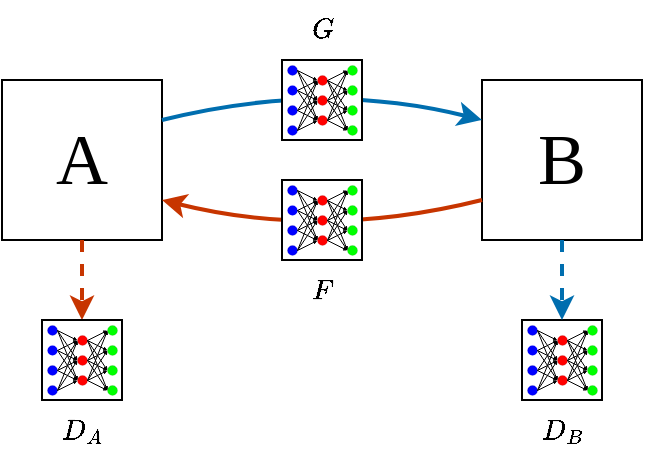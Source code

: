 <mxfile version="22.1.3" type="github">
  <diagram name="Page-1" id="55a83fd1-7818-8e21-69c5-c3457e3827bb">
    <mxGraphModel dx="830" dy="444" grid="1" gridSize="10" guides="1" tooltips="1" connect="1" arrows="1" fold="1" page="1" pageScale="1" pageWidth="1100" pageHeight="850" background="none" math="1" shadow="0">
      <root>
        <mxCell id="0" />
        <mxCell id="1" parent="0" />
        <mxCell id="eB2GRgj2G_UXWOvekkWb-1" value="&lt;font style=&quot;font-size: 36px;&quot; face=&quot;Times New Roman&quot;&gt;A&lt;/font&gt;" style="whiteSpace=wrap;html=1;aspect=fixed;" parent="1" vertex="1">
          <mxGeometry x="200" y="200" width="80" height="80" as="geometry" />
        </mxCell>
        <mxCell id="eB2GRgj2G_UXWOvekkWb-2" value="&lt;font style=&quot;font-size: 36px;&quot; face=&quot;Times New Roman&quot;&gt;B&lt;/font&gt;" style="whiteSpace=wrap;html=1;aspect=fixed;" parent="1" vertex="1">
          <mxGeometry x="440" y="200" width="80" height="80" as="geometry" />
        </mxCell>
        <mxCell id="eB2GRgj2G_UXWOvekkWb-3" value="" style="curved=1;endArrow=classic;html=1;rounded=0;exitX=1;exitY=0.25;exitDx=0;exitDy=0;entryX=0;entryY=0.25;entryDx=0;entryDy=0;fillColor=#1ba1e2;strokeColor=#006EAF;strokeWidth=2;" parent="1" source="eB2GRgj2G_UXWOvekkWb-1" target="eB2GRgj2G_UXWOvekkWb-2" edge="1">
          <mxGeometry width="50" height="50" relative="1" as="geometry">
            <mxPoint x="370" y="330" as="sourcePoint" />
            <mxPoint x="420" y="280" as="targetPoint" />
            <Array as="points">
              <mxPoint x="360" y="200" />
            </Array>
          </mxGeometry>
        </mxCell>
        <mxCell id="eB2GRgj2G_UXWOvekkWb-4" value="" style="curved=1;endArrow=classic;html=1;rounded=0;exitX=0;exitY=0.75;exitDx=0;exitDy=0;entryX=1;entryY=0.75;entryDx=0;entryDy=0;fillColor=#fa6800;strokeColor=#C73500;strokeWidth=2;" parent="1" source="eB2GRgj2G_UXWOvekkWb-2" target="eB2GRgj2G_UXWOvekkWb-1" edge="1">
          <mxGeometry width="50" height="50" relative="1" as="geometry">
            <mxPoint x="500" y="300" as="sourcePoint" />
            <mxPoint x="230" y="300" as="targetPoint" />
            <Array as="points">
              <mxPoint x="360" y="280" />
            </Array>
          </mxGeometry>
        </mxCell>
        <mxCell id="5gzmhHeyu6LbhZaNA1Yw-63" value="\(G\)" style="text;html=1;align=center;verticalAlign=middle;resizable=0;points=[];autosize=1;strokeColor=none;fillColor=none;" parent="1" vertex="1">
          <mxGeometry x="335" y="160" width="50" height="30" as="geometry" />
        </mxCell>
        <mxCell id="5gzmhHeyu6LbhZaNA1Yw-66" value="\(F\)" style="text;html=1;align=center;verticalAlign=middle;resizable=0;points=[];autosize=1;strokeColor=none;fillColor=none;" parent="1" vertex="1">
          <mxGeometry x="335" y="290" width="50" height="30" as="geometry" />
        </mxCell>
        <mxCell id="5gzmhHeyu6LbhZaNA1Yw-70" value="" style="group" parent="1" vertex="1" connectable="0">
          <mxGeometry x="460" y="320" width="40" height="40" as="geometry" />
        </mxCell>
        <mxCell id="5gzmhHeyu6LbhZaNA1Yw-71" value="" style="whiteSpace=wrap;html=1;aspect=fixed;" parent="5gzmhHeyu6LbhZaNA1Yw-70" vertex="1">
          <mxGeometry width="40" height="40" as="geometry" />
        </mxCell>
        <mxCell id="5gzmhHeyu6LbhZaNA1Yw-72" value="" style="ellipse;whiteSpace=wrap;html=1;aspect=fixed;fillColor=#0000ff;strokeColor=#00000000;strokeWidth=0;" parent="5gzmhHeyu6LbhZaNA1Yw-70" vertex="1">
          <mxGeometry x="2.5" y="12.5" width="5" height="5" as="geometry" />
        </mxCell>
        <mxCell id="5gzmhHeyu6LbhZaNA1Yw-73" value="" style="ellipse;whiteSpace=wrap;html=1;aspect=fixed;fillColor=#0000ff;strokeColor=#000000;strokeWidth=0;" parent="5gzmhHeyu6LbhZaNA1Yw-70" vertex="1">
          <mxGeometry x="2.5" y="22.5" width="5" height="5" as="geometry" />
        </mxCell>
        <mxCell id="5gzmhHeyu6LbhZaNA1Yw-74" value="" style="ellipse;whiteSpace=wrap;html=1;aspect=fixed;fillColor=#0000ff;strokeColor=#000000;strokeWidth=0;" parent="5gzmhHeyu6LbhZaNA1Yw-70" vertex="1">
          <mxGeometry x="2.5" y="32.5" width="5" height="5" as="geometry" />
        </mxCell>
        <mxCell id="5gzmhHeyu6LbhZaNA1Yw-75" value="" style="ellipse;whiteSpace=wrap;html=1;aspect=fixed;fillColor=#0000ff;strokeColor=#000000;strokeWidth=0;" parent="5gzmhHeyu6LbhZaNA1Yw-70" vertex="1">
          <mxGeometry x="2.5" y="2.5" width="5" height="5" as="geometry" />
        </mxCell>
        <mxCell id="5gzmhHeyu6LbhZaNA1Yw-76" value="" style="ellipse;whiteSpace=wrap;html=1;aspect=fixed;strokeWidth=0;fillColor=#00ff00;" parent="5gzmhHeyu6LbhZaNA1Yw-70" vertex="1">
          <mxGeometry x="32.5" y="12.5" width="5" height="5" as="geometry" />
        </mxCell>
        <mxCell id="5gzmhHeyu6LbhZaNA1Yw-77" value="" style="ellipse;whiteSpace=wrap;html=1;aspect=fixed;strokeWidth=0;fillColor=#00ff00;" parent="5gzmhHeyu6LbhZaNA1Yw-70" vertex="1">
          <mxGeometry x="32.5" y="22.5" width="5" height="5" as="geometry" />
        </mxCell>
        <mxCell id="5gzmhHeyu6LbhZaNA1Yw-78" value="" style="ellipse;whiteSpace=wrap;html=1;aspect=fixed;strokeWidth=0;fillColor=#00ff00;" parent="5gzmhHeyu6LbhZaNA1Yw-70" vertex="1">
          <mxGeometry x="32.5" y="32.5" width="5" height="5" as="geometry" />
        </mxCell>
        <mxCell id="5gzmhHeyu6LbhZaNA1Yw-79" value="" style="ellipse;whiteSpace=wrap;html=1;aspect=fixed;strokeWidth=0;fillColor=#00ff00;" parent="5gzmhHeyu6LbhZaNA1Yw-70" vertex="1">
          <mxGeometry x="32.5" y="2.5" width="5" height="5" as="geometry" />
        </mxCell>
        <mxCell id="5gzmhHeyu6LbhZaNA1Yw-80" value="" style="ellipse;whiteSpace=wrap;html=1;aspect=fixed;strokeWidth=0;fillColor=#ff0000;" parent="5gzmhHeyu6LbhZaNA1Yw-70" vertex="1">
          <mxGeometry x="17.5" y="7.5" width="5" height="5" as="geometry" />
        </mxCell>
        <mxCell id="5gzmhHeyu6LbhZaNA1Yw-81" value="" style="ellipse;whiteSpace=wrap;html=1;aspect=fixed;strokeWidth=0;fillColor=#ff0000;" parent="5gzmhHeyu6LbhZaNA1Yw-70" vertex="1">
          <mxGeometry x="17.5" y="17.5" width="5" height="5" as="geometry" />
        </mxCell>
        <mxCell id="5gzmhHeyu6LbhZaNA1Yw-82" value="" style="ellipse;whiteSpace=wrap;html=1;aspect=fixed;strokeWidth=0;fillColor=#ff0000;" parent="5gzmhHeyu6LbhZaNA1Yw-70" vertex="1">
          <mxGeometry x="17.5" y="27.5" width="5" height="5" as="geometry" />
        </mxCell>
        <mxCell id="5gzmhHeyu6LbhZaNA1Yw-83" value="" style="endArrow=classic;html=1;rounded=0;exitX=1;exitY=0.5;exitDx=0;exitDy=0;entryX=0;entryY=0.5;entryDx=0;entryDy=0;strokeWidth=0.5;endSize=1;" parent="5gzmhHeyu6LbhZaNA1Yw-70" source="5gzmhHeyu6LbhZaNA1Yw-75" target="5gzmhHeyu6LbhZaNA1Yw-80" edge="1">
          <mxGeometry width="50" height="50" relative="1" as="geometry">
            <mxPoint x="27.5" y="77.5" as="sourcePoint" />
            <mxPoint x="22.5" y="-7.5" as="targetPoint" />
            <Array as="points" />
          </mxGeometry>
        </mxCell>
        <mxCell id="5gzmhHeyu6LbhZaNA1Yw-84" value="" style="endArrow=classic;html=1;rounded=0;exitX=1;exitY=0.5;exitDx=0;exitDy=0;entryX=0;entryY=0.5;entryDx=0;entryDy=0;strokeWidth=0.5;endSize=1;" parent="5gzmhHeyu6LbhZaNA1Yw-70" source="5gzmhHeyu6LbhZaNA1Yw-72" target="5gzmhHeyu6LbhZaNA1Yw-80" edge="1">
          <mxGeometry width="50" height="50" relative="1" as="geometry">
            <mxPoint x="12.5" y="-2.5" as="sourcePoint" />
            <mxPoint x="22.5" y="2.5" as="targetPoint" />
            <Array as="points">
              <mxPoint x="12.5" y="12.5" />
            </Array>
          </mxGeometry>
        </mxCell>
        <mxCell id="5gzmhHeyu6LbhZaNA1Yw-85" value="" style="endArrow=classic;html=1;rounded=0;exitX=1;exitY=0.5;exitDx=0;exitDy=0;entryX=0;entryY=0.5;entryDx=0;entryDy=0;strokeWidth=0.5;endSize=1;" parent="5gzmhHeyu6LbhZaNA1Yw-70" source="5gzmhHeyu6LbhZaNA1Yw-73" target="5gzmhHeyu6LbhZaNA1Yw-80" edge="1">
          <mxGeometry width="50" height="50" relative="1" as="geometry">
            <mxPoint x="12.5" y="10" as="sourcePoint" />
            <mxPoint x="22.5" y="15" as="targetPoint" />
            <Array as="points" />
          </mxGeometry>
        </mxCell>
        <mxCell id="5gzmhHeyu6LbhZaNA1Yw-86" value="" style="endArrow=classic;html=1;rounded=0;entryX=0;entryY=0.5;entryDx=0;entryDy=0;strokeWidth=0.5;endSize=1;exitX=1;exitY=0.5;exitDx=0;exitDy=0;" parent="5gzmhHeyu6LbhZaNA1Yw-70" source="5gzmhHeyu6LbhZaNA1Yw-74" target="5gzmhHeyu6LbhZaNA1Yw-80" edge="1">
          <mxGeometry width="50" height="50" relative="1" as="geometry">
            <mxPoint x="12.5" y="27.5" as="sourcePoint" />
            <mxPoint x="27.5" y="20" as="targetPoint" />
            <Array as="points" />
          </mxGeometry>
        </mxCell>
        <mxCell id="5gzmhHeyu6LbhZaNA1Yw-87" value="" style="endArrow=classic;html=1;rounded=0;exitX=1;exitY=0.5;exitDx=0;exitDy=0;entryX=0;entryY=0.5;entryDx=0;entryDy=0;strokeWidth=0.5;endSize=1;" parent="5gzmhHeyu6LbhZaNA1Yw-70" source="5gzmhHeyu6LbhZaNA1Yw-75" target="5gzmhHeyu6LbhZaNA1Yw-81" edge="1">
          <mxGeometry width="50" height="50" relative="1" as="geometry">
            <mxPoint x="12.5" y="2.5" as="sourcePoint" />
            <mxPoint x="22.5" y="7.5" as="targetPoint" />
            <Array as="points" />
          </mxGeometry>
        </mxCell>
        <mxCell id="5gzmhHeyu6LbhZaNA1Yw-88" value="" style="endArrow=classic;html=1;rounded=0;exitX=1;exitY=0.5;exitDx=0;exitDy=0;entryX=0;entryY=0.5;entryDx=0;entryDy=0;strokeWidth=0.5;endSize=1;" parent="5gzmhHeyu6LbhZaNA1Yw-70" source="5gzmhHeyu6LbhZaNA1Yw-72" target="5gzmhHeyu6LbhZaNA1Yw-81" edge="1">
          <mxGeometry width="50" height="50" relative="1" as="geometry">
            <mxPoint x="17.5" y="12.5" as="sourcePoint" />
            <mxPoint x="27.5" y="17.5" as="targetPoint" />
            <Array as="points" />
          </mxGeometry>
        </mxCell>
        <mxCell id="5gzmhHeyu6LbhZaNA1Yw-89" value="" style="endArrow=classic;html=1;rounded=0;exitX=1;exitY=0.5;exitDx=0;exitDy=0;entryX=0;entryY=0.5;entryDx=0;entryDy=0;strokeWidth=0.5;endSize=1;" parent="5gzmhHeyu6LbhZaNA1Yw-70" source="5gzmhHeyu6LbhZaNA1Yw-73" target="5gzmhHeyu6LbhZaNA1Yw-81" edge="1">
          <mxGeometry width="50" height="50" relative="1" as="geometry">
            <mxPoint x="32.5" y="30" as="sourcePoint" />
            <mxPoint x="42.5" y="35" as="targetPoint" />
            <Array as="points" />
          </mxGeometry>
        </mxCell>
        <mxCell id="5gzmhHeyu6LbhZaNA1Yw-90" value="" style="endArrow=classic;html=1;rounded=0;exitX=1;exitY=0.5;exitDx=0;exitDy=0;entryX=0;entryY=0.5;entryDx=0;entryDy=0;strokeWidth=0.5;endSize=1;" parent="5gzmhHeyu6LbhZaNA1Yw-70" source="5gzmhHeyu6LbhZaNA1Yw-74" target="5gzmhHeyu6LbhZaNA1Yw-81" edge="1">
          <mxGeometry width="50" height="50" relative="1" as="geometry">
            <mxPoint x="67.5" y="17.5" as="sourcePoint" />
            <mxPoint x="77.5" y="12.5" as="targetPoint" />
            <Array as="points" />
          </mxGeometry>
        </mxCell>
        <mxCell id="5gzmhHeyu6LbhZaNA1Yw-91" value="" style="endArrow=classic;html=1;rounded=0;exitX=1;exitY=0.5;exitDx=0;exitDy=0;entryX=0;entryY=0.5;entryDx=0;entryDy=0;strokeWidth=0.5;endSize=1;" parent="5gzmhHeyu6LbhZaNA1Yw-70" source="5gzmhHeyu6LbhZaNA1Yw-74" target="5gzmhHeyu6LbhZaNA1Yw-82" edge="1">
          <mxGeometry width="50" height="50" relative="1" as="geometry">
            <mxPoint x="77.5" y="17.5" as="sourcePoint" />
            <mxPoint x="87.5" y="12.5" as="targetPoint" />
            <Array as="points" />
          </mxGeometry>
        </mxCell>
        <mxCell id="5gzmhHeyu6LbhZaNA1Yw-92" value="" style="endArrow=classic;html=1;rounded=0;exitX=1;exitY=0.5;exitDx=0;exitDy=0;entryX=0;entryY=0.5;entryDx=0;entryDy=0;strokeWidth=0.5;endSize=1;" parent="5gzmhHeyu6LbhZaNA1Yw-70" source="5gzmhHeyu6LbhZaNA1Yw-73" target="5gzmhHeyu6LbhZaNA1Yw-82" edge="1">
          <mxGeometry width="50" height="50" relative="1" as="geometry">
            <mxPoint x="82.5" y="22.5" as="sourcePoint" />
            <mxPoint x="92.5" y="17.5" as="targetPoint" />
            <Array as="points" />
          </mxGeometry>
        </mxCell>
        <mxCell id="5gzmhHeyu6LbhZaNA1Yw-93" value="" style="endArrow=classic;html=1;rounded=0;exitX=1;exitY=0.5;exitDx=0;exitDy=0;entryX=0;entryY=0.5;entryDx=0;entryDy=0;strokeWidth=0.5;endSize=1;" parent="5gzmhHeyu6LbhZaNA1Yw-70" source="5gzmhHeyu6LbhZaNA1Yw-72" target="5gzmhHeyu6LbhZaNA1Yw-82" edge="1">
          <mxGeometry width="50" height="50" relative="1" as="geometry">
            <mxPoint x="87.5" y="27.5" as="sourcePoint" />
            <mxPoint x="97.5" y="22.5" as="targetPoint" />
            <Array as="points" />
          </mxGeometry>
        </mxCell>
        <mxCell id="5gzmhHeyu6LbhZaNA1Yw-94" value="" style="endArrow=classic;html=1;rounded=0;entryX=0;entryY=0.5;entryDx=0;entryDy=0;strokeWidth=0.5;endSize=1;exitX=1;exitY=0.5;exitDx=0;exitDy=0;" parent="5gzmhHeyu6LbhZaNA1Yw-70" source="5gzmhHeyu6LbhZaNA1Yw-75" target="5gzmhHeyu6LbhZaNA1Yw-82" edge="1">
          <mxGeometry width="50" height="50" relative="1" as="geometry">
            <mxPoint x="92.5" y="32.5" as="sourcePoint" />
            <mxPoint x="102.5" y="27.5" as="targetPoint" />
            <Array as="points" />
          </mxGeometry>
        </mxCell>
        <mxCell id="5gzmhHeyu6LbhZaNA1Yw-95" value="" style="endArrow=classic;html=1;rounded=0;exitX=1;exitY=0.5;exitDx=0;exitDy=0;entryX=0;entryY=0.5;entryDx=0;entryDy=0;strokeWidth=0.5;endSize=1;" parent="5gzmhHeyu6LbhZaNA1Yw-70" source="5gzmhHeyu6LbhZaNA1Yw-80" target="5gzmhHeyu6LbhZaNA1Yw-79" edge="1">
          <mxGeometry width="50" height="50" relative="1" as="geometry">
            <mxPoint x="22.5" y="2.5" as="sourcePoint" />
            <mxPoint x="32.5" y="-2.5" as="targetPoint" />
            <Array as="points" />
          </mxGeometry>
        </mxCell>
        <mxCell id="5gzmhHeyu6LbhZaNA1Yw-96" value="" style="endArrow=classic;html=1;rounded=0;entryX=0;entryY=0.5;entryDx=0;entryDy=0;strokeWidth=0.5;endSize=1;exitX=1;exitY=0.5;exitDx=0;exitDy=0;" parent="5gzmhHeyu6LbhZaNA1Yw-70" source="5gzmhHeyu6LbhZaNA1Yw-80" target="5gzmhHeyu6LbhZaNA1Yw-76" edge="1">
          <mxGeometry width="50" height="50" relative="1" as="geometry">
            <mxPoint x="52.5" y="12.5" as="sourcePoint" />
            <mxPoint x="62.5" y="7.5" as="targetPoint" />
            <Array as="points" />
          </mxGeometry>
        </mxCell>
        <mxCell id="5gzmhHeyu6LbhZaNA1Yw-97" value="" style="endArrow=classic;html=1;rounded=0;exitX=1;exitY=0.5;exitDx=0;exitDy=0;entryX=0;entryY=0.5;entryDx=0;entryDy=0;strokeWidth=0.5;endSize=1;" parent="5gzmhHeyu6LbhZaNA1Yw-70" source="5gzmhHeyu6LbhZaNA1Yw-80" target="5gzmhHeyu6LbhZaNA1Yw-78" edge="1">
          <mxGeometry width="50" height="50" relative="1" as="geometry">
            <mxPoint x="62.5" y="17.5" as="sourcePoint" />
            <mxPoint x="72.5" y="12.5" as="targetPoint" />
            <Array as="points" />
          </mxGeometry>
        </mxCell>
        <mxCell id="5gzmhHeyu6LbhZaNA1Yw-98" value="" style="endArrow=classic;html=1;rounded=0;entryX=0;entryY=0.5;entryDx=0;entryDy=0;strokeWidth=0.5;endSize=1;exitX=1;exitY=0.5;exitDx=0;exitDy=0;" parent="5gzmhHeyu6LbhZaNA1Yw-70" source="5gzmhHeyu6LbhZaNA1Yw-80" target="5gzmhHeyu6LbhZaNA1Yw-77" edge="1">
          <mxGeometry width="50" height="50" relative="1" as="geometry">
            <mxPoint x="52.5" y="17.5" as="sourcePoint" />
            <mxPoint x="62.5" y="12.5" as="targetPoint" />
            <Array as="points" />
          </mxGeometry>
        </mxCell>
        <mxCell id="5gzmhHeyu6LbhZaNA1Yw-99" value="" style="endArrow=classic;html=1;rounded=0;exitX=1;exitY=0.5;exitDx=0;exitDy=0;entryX=0;entryY=0.5;entryDx=0;entryDy=0;strokeWidth=0.5;endSize=1;" parent="5gzmhHeyu6LbhZaNA1Yw-70" source="5gzmhHeyu6LbhZaNA1Yw-81" target="5gzmhHeyu6LbhZaNA1Yw-79" edge="1">
          <mxGeometry width="50" height="50" relative="1" as="geometry">
            <mxPoint x="67.5" y="7.5" as="sourcePoint" />
            <mxPoint x="77.5" y="2.5" as="targetPoint" />
            <Array as="points" />
          </mxGeometry>
        </mxCell>
        <mxCell id="5gzmhHeyu6LbhZaNA1Yw-100" value="" style="endArrow=classic;html=1;rounded=0;exitX=1;exitY=0.5;exitDx=0;exitDy=0;entryX=0;entryY=0.5;entryDx=0;entryDy=0;strokeWidth=0.5;endSize=1;" parent="5gzmhHeyu6LbhZaNA1Yw-70" source="5gzmhHeyu6LbhZaNA1Yw-82" target="5gzmhHeyu6LbhZaNA1Yw-76" edge="1">
          <mxGeometry width="50" height="50" relative="1" as="geometry">
            <mxPoint x="67.5" y="22.5" as="sourcePoint" />
            <mxPoint x="77.5" y="17.5" as="targetPoint" />
            <Array as="points" />
          </mxGeometry>
        </mxCell>
        <mxCell id="5gzmhHeyu6LbhZaNA1Yw-101" value="" style="endArrow=classic;html=1;rounded=0;exitX=1;exitY=0.5;exitDx=0;exitDy=0;entryX=0;entryY=0.5;entryDx=0;entryDy=0;strokeWidth=0.5;endSize=1;" parent="5gzmhHeyu6LbhZaNA1Yw-70" source="5gzmhHeyu6LbhZaNA1Yw-82" target="5gzmhHeyu6LbhZaNA1Yw-79" edge="1">
          <mxGeometry width="50" height="50" relative="1" as="geometry">
            <mxPoint x="57.5" y="27.5" as="sourcePoint" />
            <mxPoint x="67.5" y="22.5" as="targetPoint" />
            <Array as="points" />
          </mxGeometry>
        </mxCell>
        <mxCell id="5gzmhHeyu6LbhZaNA1Yw-102" value="" style="endArrow=classic;html=1;rounded=0;exitX=1;exitY=0.5;exitDx=0;exitDy=0;entryX=0;entryY=0.5;entryDx=0;entryDy=0;strokeWidth=0.5;endSize=1;" parent="5gzmhHeyu6LbhZaNA1Yw-70" source="5gzmhHeyu6LbhZaNA1Yw-82" target="5gzmhHeyu6LbhZaNA1Yw-77" edge="1">
          <mxGeometry width="50" height="50" relative="1" as="geometry">
            <mxPoint x="67.5" y="27.5" as="sourcePoint" />
            <mxPoint x="77.5" y="22.5" as="targetPoint" />
            <Array as="points" />
          </mxGeometry>
        </mxCell>
        <mxCell id="5gzmhHeyu6LbhZaNA1Yw-103" value="" style="endArrow=classic;html=1;rounded=0;exitX=1;exitY=0.5;exitDx=0;exitDy=0;entryX=0;entryY=0.5;entryDx=0;entryDy=0;strokeWidth=0.5;endSize=1;" parent="5gzmhHeyu6LbhZaNA1Yw-70" source="5gzmhHeyu6LbhZaNA1Yw-82" target="5gzmhHeyu6LbhZaNA1Yw-78" edge="1">
          <mxGeometry width="50" height="50" relative="1" as="geometry">
            <mxPoint x="82.5" y="27.5" as="sourcePoint" />
            <mxPoint x="92.5" y="22.5" as="targetPoint" />
            <Array as="points" />
          </mxGeometry>
        </mxCell>
        <mxCell id="5gzmhHeyu6LbhZaNA1Yw-104" value="" style="endArrow=classic;html=1;rounded=0;exitX=1;exitY=0.5;exitDx=0;exitDy=0;entryX=0;entryY=0.5;entryDx=0;entryDy=0;strokeWidth=0.5;endSize=1;" parent="5gzmhHeyu6LbhZaNA1Yw-70" source="5gzmhHeyu6LbhZaNA1Yw-81" target="5gzmhHeyu6LbhZaNA1Yw-76" edge="1">
          <mxGeometry width="50" height="50" relative="1" as="geometry">
            <mxPoint x="77.5" y="7.5" as="sourcePoint" />
            <mxPoint x="87.5" y="2.5" as="targetPoint" />
            <Array as="points" />
          </mxGeometry>
        </mxCell>
        <mxCell id="5gzmhHeyu6LbhZaNA1Yw-105" value="" style="endArrow=classic;html=1;rounded=0;exitX=1;exitY=0.5;exitDx=0;exitDy=0;entryX=0;entryY=0.5;entryDx=0;entryDy=0;strokeWidth=0.5;endSize=1;" parent="5gzmhHeyu6LbhZaNA1Yw-70" source="5gzmhHeyu6LbhZaNA1Yw-81" target="5gzmhHeyu6LbhZaNA1Yw-77" edge="1">
          <mxGeometry width="50" height="50" relative="1" as="geometry">
            <mxPoint x="82.5" y="12.5" as="sourcePoint" />
            <mxPoint x="92.5" y="7.5" as="targetPoint" />
            <Array as="points" />
          </mxGeometry>
        </mxCell>
        <mxCell id="5gzmhHeyu6LbhZaNA1Yw-106" value="" style="endArrow=classic;html=1;rounded=0;exitX=1;exitY=0.5;exitDx=0;exitDy=0;entryX=0;entryY=0.5;entryDx=0;entryDy=0;strokeWidth=0.5;endSize=1;" parent="5gzmhHeyu6LbhZaNA1Yw-70" source="5gzmhHeyu6LbhZaNA1Yw-81" target="5gzmhHeyu6LbhZaNA1Yw-78" edge="1">
          <mxGeometry width="50" height="50" relative="1" as="geometry">
            <mxPoint x="87.5" y="17.5" as="sourcePoint" />
            <mxPoint x="97.5" y="12.5" as="targetPoint" />
            <Array as="points" />
          </mxGeometry>
        </mxCell>
        <mxCell id="5gzmhHeyu6LbhZaNA1Yw-107" value="\(D_B\)" style="text;html=1;align=center;verticalAlign=middle;resizable=0;points=[];autosize=1;strokeColor=none;fillColor=none;" parent="1" vertex="1">
          <mxGeometry x="450" y="360" width="60" height="30" as="geometry" />
        </mxCell>
        <mxCell id="5gzmhHeyu6LbhZaNA1Yw-145" value="\(D_A\)" style="text;html=1;align=center;verticalAlign=middle;resizable=0;points=[];autosize=1;strokeColor=none;fillColor=none;" parent="1" vertex="1">
          <mxGeometry x="210" y="360" width="60" height="30" as="geometry" />
        </mxCell>
        <mxCell id="5gzmhHeyu6LbhZaNA1Yw-146" value="" style="endArrow=classic;html=1;rounded=0;exitX=0.5;exitY=1;exitDx=0;exitDy=0;fillColor=#1ba1e2;strokeColor=#006EAF;dashed=1;strokeWidth=2;entryX=0.5;entryY=0;entryDx=0;entryDy=0;" parent="1" source="eB2GRgj2G_UXWOvekkWb-2" target="5gzmhHeyu6LbhZaNA1Yw-71" edge="1">
          <mxGeometry width="50" height="50" relative="1" as="geometry">
            <mxPoint x="480" y="280" as="sourcePoint" />
            <mxPoint x="530" y="230" as="targetPoint" />
            <Array as="points" />
          </mxGeometry>
        </mxCell>
        <mxCell id="5gzmhHeyu6LbhZaNA1Yw-147" value="" style="endArrow=classic;html=1;rounded=0;entryX=0.5;entryY=0;entryDx=0;entryDy=0;exitX=0.5;exitY=1;exitDx=0;exitDy=0;fillColor=#fa6800;strokeColor=#C73500;dashed=1;strokeWidth=2;" parent="1" source="eB2GRgj2G_UXWOvekkWb-1" target="5gzmhHeyu6LbhZaNA1Yw-187" edge="1">
          <mxGeometry width="50" height="50" relative="1" as="geometry">
            <mxPoint x="480" y="280" as="sourcePoint" />
            <mxPoint x="160" y="240" as="targetPoint" />
            <Array as="points" />
          </mxGeometry>
        </mxCell>
        <mxCell id="5gzmhHeyu6LbhZaNA1Yw-186" value="" style="group" parent="1" vertex="1" connectable="0">
          <mxGeometry x="220" y="320" width="40" height="40" as="geometry" />
        </mxCell>
        <mxCell id="5gzmhHeyu6LbhZaNA1Yw-187" value="" style="whiteSpace=wrap;html=1;aspect=fixed;" parent="5gzmhHeyu6LbhZaNA1Yw-186" vertex="1">
          <mxGeometry width="40" height="40" as="geometry" />
        </mxCell>
        <mxCell id="5gzmhHeyu6LbhZaNA1Yw-188" value="" style="ellipse;whiteSpace=wrap;html=1;aspect=fixed;fillColor=#0000ff;strokeColor=#00000000;strokeWidth=0;" parent="5gzmhHeyu6LbhZaNA1Yw-186" vertex="1">
          <mxGeometry x="2.5" y="12.5" width="5" height="5" as="geometry" />
        </mxCell>
        <mxCell id="5gzmhHeyu6LbhZaNA1Yw-189" value="" style="ellipse;whiteSpace=wrap;html=1;aspect=fixed;fillColor=#0000ff;strokeColor=#000000;strokeWidth=0;" parent="5gzmhHeyu6LbhZaNA1Yw-186" vertex="1">
          <mxGeometry x="2.5" y="22.5" width="5" height="5" as="geometry" />
        </mxCell>
        <mxCell id="5gzmhHeyu6LbhZaNA1Yw-190" value="" style="ellipse;whiteSpace=wrap;html=1;aspect=fixed;fillColor=#0000ff;strokeColor=#000000;strokeWidth=0;" parent="5gzmhHeyu6LbhZaNA1Yw-186" vertex="1">
          <mxGeometry x="2.5" y="32.5" width="5" height="5" as="geometry" />
        </mxCell>
        <mxCell id="5gzmhHeyu6LbhZaNA1Yw-191" value="" style="ellipse;whiteSpace=wrap;html=1;aspect=fixed;fillColor=#0000ff;strokeColor=#000000;strokeWidth=0;" parent="5gzmhHeyu6LbhZaNA1Yw-186" vertex="1">
          <mxGeometry x="2.5" y="2.5" width="5" height="5" as="geometry" />
        </mxCell>
        <mxCell id="5gzmhHeyu6LbhZaNA1Yw-192" value="" style="ellipse;whiteSpace=wrap;html=1;aspect=fixed;strokeWidth=0;fillColor=#00ff00;" parent="5gzmhHeyu6LbhZaNA1Yw-186" vertex="1">
          <mxGeometry x="32.5" y="12.5" width="5" height="5" as="geometry" />
        </mxCell>
        <mxCell id="5gzmhHeyu6LbhZaNA1Yw-193" value="" style="ellipse;whiteSpace=wrap;html=1;aspect=fixed;strokeWidth=0;fillColor=#00ff00;" parent="5gzmhHeyu6LbhZaNA1Yw-186" vertex="1">
          <mxGeometry x="32.5" y="22.5" width="5" height="5" as="geometry" />
        </mxCell>
        <mxCell id="5gzmhHeyu6LbhZaNA1Yw-194" value="" style="ellipse;whiteSpace=wrap;html=1;aspect=fixed;strokeWidth=0;fillColor=#00ff00;" parent="5gzmhHeyu6LbhZaNA1Yw-186" vertex="1">
          <mxGeometry x="32.5" y="32.5" width="5" height="5" as="geometry" />
        </mxCell>
        <mxCell id="5gzmhHeyu6LbhZaNA1Yw-195" value="" style="ellipse;whiteSpace=wrap;html=1;aspect=fixed;strokeWidth=0;fillColor=#00ff00;" parent="5gzmhHeyu6LbhZaNA1Yw-186" vertex="1">
          <mxGeometry x="32.5" y="2.5" width="5" height="5" as="geometry" />
        </mxCell>
        <mxCell id="5gzmhHeyu6LbhZaNA1Yw-196" value="" style="ellipse;whiteSpace=wrap;html=1;aspect=fixed;strokeWidth=0;fillColor=#ff0000;" parent="5gzmhHeyu6LbhZaNA1Yw-186" vertex="1">
          <mxGeometry x="17.5" y="7.5" width="5" height="5" as="geometry" />
        </mxCell>
        <mxCell id="5gzmhHeyu6LbhZaNA1Yw-197" value="" style="ellipse;whiteSpace=wrap;html=1;aspect=fixed;strokeWidth=0;fillColor=#ff0000;" parent="5gzmhHeyu6LbhZaNA1Yw-186" vertex="1">
          <mxGeometry x="17.5" y="17.5" width="5" height="5" as="geometry" />
        </mxCell>
        <mxCell id="5gzmhHeyu6LbhZaNA1Yw-198" value="" style="ellipse;whiteSpace=wrap;html=1;aspect=fixed;strokeWidth=0;fillColor=#ff0000;" parent="5gzmhHeyu6LbhZaNA1Yw-186" vertex="1">
          <mxGeometry x="17.5" y="27.5" width="5" height="5" as="geometry" />
        </mxCell>
        <mxCell id="5gzmhHeyu6LbhZaNA1Yw-199" value="" style="endArrow=classic;html=1;rounded=0;exitX=1;exitY=0.5;exitDx=0;exitDy=0;entryX=0;entryY=0.5;entryDx=0;entryDy=0;strokeWidth=0.5;endSize=1;" parent="5gzmhHeyu6LbhZaNA1Yw-186" source="5gzmhHeyu6LbhZaNA1Yw-191" target="5gzmhHeyu6LbhZaNA1Yw-196" edge="1">
          <mxGeometry width="50" height="50" relative="1" as="geometry">
            <mxPoint x="27.5" y="77.5" as="sourcePoint" />
            <mxPoint x="22.5" y="-7.5" as="targetPoint" />
            <Array as="points" />
          </mxGeometry>
        </mxCell>
        <mxCell id="5gzmhHeyu6LbhZaNA1Yw-200" value="" style="endArrow=classic;html=1;rounded=0;exitX=1;exitY=0.5;exitDx=0;exitDy=0;entryX=0;entryY=0.5;entryDx=0;entryDy=0;strokeWidth=0.5;endSize=1;" parent="5gzmhHeyu6LbhZaNA1Yw-186" source="5gzmhHeyu6LbhZaNA1Yw-188" target="5gzmhHeyu6LbhZaNA1Yw-196" edge="1">
          <mxGeometry width="50" height="50" relative="1" as="geometry">
            <mxPoint x="12.5" y="-2.5" as="sourcePoint" />
            <mxPoint x="22.5" y="2.5" as="targetPoint" />
            <Array as="points">
              <mxPoint x="12.5" y="12.5" />
            </Array>
          </mxGeometry>
        </mxCell>
        <mxCell id="5gzmhHeyu6LbhZaNA1Yw-201" value="" style="endArrow=classic;html=1;rounded=0;exitX=1;exitY=0.5;exitDx=0;exitDy=0;entryX=0;entryY=0.5;entryDx=0;entryDy=0;strokeWidth=0.5;endSize=1;" parent="5gzmhHeyu6LbhZaNA1Yw-186" source="5gzmhHeyu6LbhZaNA1Yw-189" target="5gzmhHeyu6LbhZaNA1Yw-196" edge="1">
          <mxGeometry width="50" height="50" relative="1" as="geometry">
            <mxPoint x="12.5" y="10" as="sourcePoint" />
            <mxPoint x="22.5" y="15" as="targetPoint" />
            <Array as="points" />
          </mxGeometry>
        </mxCell>
        <mxCell id="5gzmhHeyu6LbhZaNA1Yw-202" value="" style="endArrow=classic;html=1;rounded=0;entryX=0;entryY=0.5;entryDx=0;entryDy=0;strokeWidth=0.5;endSize=1;exitX=1;exitY=0.5;exitDx=0;exitDy=0;" parent="5gzmhHeyu6LbhZaNA1Yw-186" source="5gzmhHeyu6LbhZaNA1Yw-190" target="5gzmhHeyu6LbhZaNA1Yw-196" edge="1">
          <mxGeometry width="50" height="50" relative="1" as="geometry">
            <mxPoint x="12.5" y="27.5" as="sourcePoint" />
            <mxPoint x="27.5" y="20" as="targetPoint" />
            <Array as="points" />
          </mxGeometry>
        </mxCell>
        <mxCell id="5gzmhHeyu6LbhZaNA1Yw-203" value="" style="endArrow=classic;html=1;rounded=0;exitX=1;exitY=0.5;exitDx=0;exitDy=0;entryX=0;entryY=0.5;entryDx=0;entryDy=0;strokeWidth=0.5;endSize=1;" parent="5gzmhHeyu6LbhZaNA1Yw-186" source="5gzmhHeyu6LbhZaNA1Yw-191" target="5gzmhHeyu6LbhZaNA1Yw-197" edge="1">
          <mxGeometry width="50" height="50" relative="1" as="geometry">
            <mxPoint x="12.5" y="2.5" as="sourcePoint" />
            <mxPoint x="22.5" y="7.5" as="targetPoint" />
            <Array as="points" />
          </mxGeometry>
        </mxCell>
        <mxCell id="5gzmhHeyu6LbhZaNA1Yw-204" value="" style="endArrow=classic;html=1;rounded=0;exitX=1;exitY=0.5;exitDx=0;exitDy=0;entryX=0;entryY=0.5;entryDx=0;entryDy=0;strokeWidth=0.5;endSize=1;" parent="5gzmhHeyu6LbhZaNA1Yw-186" source="5gzmhHeyu6LbhZaNA1Yw-188" target="5gzmhHeyu6LbhZaNA1Yw-197" edge="1">
          <mxGeometry width="50" height="50" relative="1" as="geometry">
            <mxPoint x="17.5" y="12.5" as="sourcePoint" />
            <mxPoint x="27.5" y="17.5" as="targetPoint" />
            <Array as="points" />
          </mxGeometry>
        </mxCell>
        <mxCell id="5gzmhHeyu6LbhZaNA1Yw-205" value="" style="endArrow=classic;html=1;rounded=0;exitX=1;exitY=0.5;exitDx=0;exitDy=0;entryX=0;entryY=0.5;entryDx=0;entryDy=0;strokeWidth=0.5;endSize=1;" parent="5gzmhHeyu6LbhZaNA1Yw-186" source="5gzmhHeyu6LbhZaNA1Yw-189" target="5gzmhHeyu6LbhZaNA1Yw-197" edge="1">
          <mxGeometry width="50" height="50" relative="1" as="geometry">
            <mxPoint x="32.5" y="30" as="sourcePoint" />
            <mxPoint x="42.5" y="35" as="targetPoint" />
            <Array as="points" />
          </mxGeometry>
        </mxCell>
        <mxCell id="5gzmhHeyu6LbhZaNA1Yw-206" value="" style="endArrow=classic;html=1;rounded=0;exitX=1;exitY=0.5;exitDx=0;exitDy=0;entryX=0;entryY=0.5;entryDx=0;entryDy=0;strokeWidth=0.5;endSize=1;" parent="5gzmhHeyu6LbhZaNA1Yw-186" source="5gzmhHeyu6LbhZaNA1Yw-190" target="5gzmhHeyu6LbhZaNA1Yw-197" edge="1">
          <mxGeometry width="50" height="50" relative="1" as="geometry">
            <mxPoint x="67.5" y="17.5" as="sourcePoint" />
            <mxPoint x="77.5" y="12.5" as="targetPoint" />
            <Array as="points" />
          </mxGeometry>
        </mxCell>
        <mxCell id="5gzmhHeyu6LbhZaNA1Yw-207" value="" style="endArrow=classic;html=1;rounded=0;exitX=1;exitY=0.5;exitDx=0;exitDy=0;entryX=0;entryY=0.5;entryDx=0;entryDy=0;strokeWidth=0.5;endSize=1;" parent="5gzmhHeyu6LbhZaNA1Yw-186" source="5gzmhHeyu6LbhZaNA1Yw-190" target="5gzmhHeyu6LbhZaNA1Yw-198" edge="1">
          <mxGeometry width="50" height="50" relative="1" as="geometry">
            <mxPoint x="77.5" y="17.5" as="sourcePoint" />
            <mxPoint x="87.5" y="12.5" as="targetPoint" />
            <Array as="points" />
          </mxGeometry>
        </mxCell>
        <mxCell id="5gzmhHeyu6LbhZaNA1Yw-208" value="" style="endArrow=classic;html=1;rounded=0;exitX=1;exitY=0.5;exitDx=0;exitDy=0;entryX=0;entryY=0.5;entryDx=0;entryDy=0;strokeWidth=0.5;endSize=1;" parent="5gzmhHeyu6LbhZaNA1Yw-186" source="5gzmhHeyu6LbhZaNA1Yw-189" target="5gzmhHeyu6LbhZaNA1Yw-198" edge="1">
          <mxGeometry width="50" height="50" relative="1" as="geometry">
            <mxPoint x="82.5" y="22.5" as="sourcePoint" />
            <mxPoint x="92.5" y="17.5" as="targetPoint" />
            <Array as="points" />
          </mxGeometry>
        </mxCell>
        <mxCell id="5gzmhHeyu6LbhZaNA1Yw-209" value="" style="endArrow=classic;html=1;rounded=0;exitX=1;exitY=0.5;exitDx=0;exitDy=0;entryX=0;entryY=0.5;entryDx=0;entryDy=0;strokeWidth=0.5;endSize=1;" parent="5gzmhHeyu6LbhZaNA1Yw-186" source="5gzmhHeyu6LbhZaNA1Yw-188" target="5gzmhHeyu6LbhZaNA1Yw-198" edge="1">
          <mxGeometry width="50" height="50" relative="1" as="geometry">
            <mxPoint x="87.5" y="27.5" as="sourcePoint" />
            <mxPoint x="97.5" y="22.5" as="targetPoint" />
            <Array as="points" />
          </mxGeometry>
        </mxCell>
        <mxCell id="5gzmhHeyu6LbhZaNA1Yw-210" value="" style="endArrow=classic;html=1;rounded=0;entryX=0;entryY=0.5;entryDx=0;entryDy=0;strokeWidth=0.5;endSize=1;exitX=1;exitY=0.5;exitDx=0;exitDy=0;" parent="5gzmhHeyu6LbhZaNA1Yw-186" source="5gzmhHeyu6LbhZaNA1Yw-191" target="5gzmhHeyu6LbhZaNA1Yw-198" edge="1">
          <mxGeometry width="50" height="50" relative="1" as="geometry">
            <mxPoint x="92.5" y="32.5" as="sourcePoint" />
            <mxPoint x="102.5" y="27.5" as="targetPoint" />
            <Array as="points" />
          </mxGeometry>
        </mxCell>
        <mxCell id="5gzmhHeyu6LbhZaNA1Yw-211" value="" style="endArrow=classic;html=1;rounded=0;exitX=1;exitY=0.5;exitDx=0;exitDy=0;entryX=0;entryY=0.5;entryDx=0;entryDy=0;strokeWidth=0.5;endSize=1;" parent="5gzmhHeyu6LbhZaNA1Yw-186" source="5gzmhHeyu6LbhZaNA1Yw-196" target="5gzmhHeyu6LbhZaNA1Yw-195" edge="1">
          <mxGeometry width="50" height="50" relative="1" as="geometry">
            <mxPoint x="22.5" y="2.5" as="sourcePoint" />
            <mxPoint x="32.5" y="-2.5" as="targetPoint" />
            <Array as="points" />
          </mxGeometry>
        </mxCell>
        <mxCell id="5gzmhHeyu6LbhZaNA1Yw-212" value="" style="endArrow=classic;html=1;rounded=0;entryX=0;entryY=0.5;entryDx=0;entryDy=0;strokeWidth=0.5;endSize=1;exitX=1;exitY=0.5;exitDx=0;exitDy=0;" parent="5gzmhHeyu6LbhZaNA1Yw-186" source="5gzmhHeyu6LbhZaNA1Yw-196" target="5gzmhHeyu6LbhZaNA1Yw-192" edge="1">
          <mxGeometry width="50" height="50" relative="1" as="geometry">
            <mxPoint x="52.5" y="12.5" as="sourcePoint" />
            <mxPoint x="62.5" y="7.5" as="targetPoint" />
            <Array as="points" />
          </mxGeometry>
        </mxCell>
        <mxCell id="5gzmhHeyu6LbhZaNA1Yw-213" value="" style="endArrow=classic;html=1;rounded=0;exitX=1;exitY=0.5;exitDx=0;exitDy=0;entryX=0;entryY=0.5;entryDx=0;entryDy=0;strokeWidth=0.5;endSize=1;" parent="5gzmhHeyu6LbhZaNA1Yw-186" source="5gzmhHeyu6LbhZaNA1Yw-196" target="5gzmhHeyu6LbhZaNA1Yw-194" edge="1">
          <mxGeometry width="50" height="50" relative="1" as="geometry">
            <mxPoint x="62.5" y="17.5" as="sourcePoint" />
            <mxPoint x="72.5" y="12.5" as="targetPoint" />
            <Array as="points" />
          </mxGeometry>
        </mxCell>
        <mxCell id="5gzmhHeyu6LbhZaNA1Yw-214" value="" style="endArrow=classic;html=1;rounded=0;entryX=0;entryY=0.5;entryDx=0;entryDy=0;strokeWidth=0.5;endSize=1;exitX=1;exitY=0.5;exitDx=0;exitDy=0;" parent="5gzmhHeyu6LbhZaNA1Yw-186" source="5gzmhHeyu6LbhZaNA1Yw-196" target="5gzmhHeyu6LbhZaNA1Yw-193" edge="1">
          <mxGeometry width="50" height="50" relative="1" as="geometry">
            <mxPoint x="52.5" y="17.5" as="sourcePoint" />
            <mxPoint x="62.5" y="12.5" as="targetPoint" />
            <Array as="points" />
          </mxGeometry>
        </mxCell>
        <mxCell id="5gzmhHeyu6LbhZaNA1Yw-215" value="" style="endArrow=classic;html=1;rounded=0;exitX=1;exitY=0.5;exitDx=0;exitDy=0;entryX=0;entryY=0.5;entryDx=0;entryDy=0;strokeWidth=0.5;endSize=1;" parent="5gzmhHeyu6LbhZaNA1Yw-186" source="5gzmhHeyu6LbhZaNA1Yw-197" target="5gzmhHeyu6LbhZaNA1Yw-195" edge="1">
          <mxGeometry width="50" height="50" relative="1" as="geometry">
            <mxPoint x="67.5" y="7.5" as="sourcePoint" />
            <mxPoint x="77.5" y="2.5" as="targetPoint" />
            <Array as="points" />
          </mxGeometry>
        </mxCell>
        <mxCell id="5gzmhHeyu6LbhZaNA1Yw-216" value="" style="endArrow=classic;html=1;rounded=0;exitX=1;exitY=0.5;exitDx=0;exitDy=0;entryX=0;entryY=0.5;entryDx=0;entryDy=0;strokeWidth=0.5;endSize=1;" parent="5gzmhHeyu6LbhZaNA1Yw-186" source="5gzmhHeyu6LbhZaNA1Yw-198" target="5gzmhHeyu6LbhZaNA1Yw-192" edge="1">
          <mxGeometry width="50" height="50" relative="1" as="geometry">
            <mxPoint x="67.5" y="22.5" as="sourcePoint" />
            <mxPoint x="77.5" y="17.5" as="targetPoint" />
            <Array as="points" />
          </mxGeometry>
        </mxCell>
        <mxCell id="5gzmhHeyu6LbhZaNA1Yw-217" value="" style="endArrow=classic;html=1;rounded=0;exitX=1;exitY=0.5;exitDx=0;exitDy=0;entryX=0;entryY=0.5;entryDx=0;entryDy=0;strokeWidth=0.5;endSize=1;" parent="5gzmhHeyu6LbhZaNA1Yw-186" source="5gzmhHeyu6LbhZaNA1Yw-198" target="5gzmhHeyu6LbhZaNA1Yw-195" edge="1">
          <mxGeometry width="50" height="50" relative="1" as="geometry">
            <mxPoint x="57.5" y="27.5" as="sourcePoint" />
            <mxPoint x="67.5" y="22.5" as="targetPoint" />
            <Array as="points" />
          </mxGeometry>
        </mxCell>
        <mxCell id="5gzmhHeyu6LbhZaNA1Yw-218" value="" style="endArrow=classic;html=1;rounded=0;exitX=1;exitY=0.5;exitDx=0;exitDy=0;entryX=0;entryY=0.5;entryDx=0;entryDy=0;strokeWidth=0.5;endSize=1;" parent="5gzmhHeyu6LbhZaNA1Yw-186" source="5gzmhHeyu6LbhZaNA1Yw-198" target="5gzmhHeyu6LbhZaNA1Yw-193" edge="1">
          <mxGeometry width="50" height="50" relative="1" as="geometry">
            <mxPoint x="67.5" y="27.5" as="sourcePoint" />
            <mxPoint x="77.5" y="22.5" as="targetPoint" />
            <Array as="points" />
          </mxGeometry>
        </mxCell>
        <mxCell id="5gzmhHeyu6LbhZaNA1Yw-219" value="" style="endArrow=classic;html=1;rounded=0;exitX=1;exitY=0.5;exitDx=0;exitDy=0;entryX=0;entryY=0.5;entryDx=0;entryDy=0;strokeWidth=0.5;endSize=1;" parent="5gzmhHeyu6LbhZaNA1Yw-186" source="5gzmhHeyu6LbhZaNA1Yw-198" target="5gzmhHeyu6LbhZaNA1Yw-194" edge="1">
          <mxGeometry width="50" height="50" relative="1" as="geometry">
            <mxPoint x="82.5" y="27.5" as="sourcePoint" />
            <mxPoint x="92.5" y="22.5" as="targetPoint" />
            <Array as="points" />
          </mxGeometry>
        </mxCell>
        <mxCell id="5gzmhHeyu6LbhZaNA1Yw-220" value="" style="endArrow=classic;html=1;rounded=0;exitX=1;exitY=0.5;exitDx=0;exitDy=0;entryX=0;entryY=0.5;entryDx=0;entryDy=0;strokeWidth=0.5;endSize=1;" parent="5gzmhHeyu6LbhZaNA1Yw-186" source="5gzmhHeyu6LbhZaNA1Yw-197" target="5gzmhHeyu6LbhZaNA1Yw-192" edge="1">
          <mxGeometry width="50" height="50" relative="1" as="geometry">
            <mxPoint x="77.5" y="7.5" as="sourcePoint" />
            <mxPoint x="87.5" y="2.5" as="targetPoint" />
            <Array as="points" />
          </mxGeometry>
        </mxCell>
        <mxCell id="5gzmhHeyu6LbhZaNA1Yw-221" value="" style="endArrow=classic;html=1;rounded=0;exitX=1;exitY=0.5;exitDx=0;exitDy=0;entryX=0;entryY=0.5;entryDx=0;entryDy=0;strokeWidth=0.5;endSize=1;" parent="5gzmhHeyu6LbhZaNA1Yw-186" source="5gzmhHeyu6LbhZaNA1Yw-197" target="5gzmhHeyu6LbhZaNA1Yw-193" edge="1">
          <mxGeometry width="50" height="50" relative="1" as="geometry">
            <mxPoint x="82.5" y="12.5" as="sourcePoint" />
            <mxPoint x="92.5" y="7.5" as="targetPoint" />
            <Array as="points" />
          </mxGeometry>
        </mxCell>
        <mxCell id="5gzmhHeyu6LbhZaNA1Yw-222" value="" style="endArrow=classic;html=1;rounded=0;exitX=1;exitY=0.5;exitDx=0;exitDy=0;entryX=0;entryY=0.5;entryDx=0;entryDy=0;strokeWidth=0.5;endSize=1;" parent="5gzmhHeyu6LbhZaNA1Yw-186" source="5gzmhHeyu6LbhZaNA1Yw-197" target="5gzmhHeyu6LbhZaNA1Yw-194" edge="1">
          <mxGeometry width="50" height="50" relative="1" as="geometry">
            <mxPoint x="87.5" y="17.5" as="sourcePoint" />
            <mxPoint x="97.5" y="12.5" as="targetPoint" />
            <Array as="points" />
          </mxGeometry>
        </mxCell>
        <mxCell id="5gzmhHeyu6LbhZaNA1Yw-223" value="" style="group" parent="1" vertex="1" connectable="0">
          <mxGeometry x="340" y="250" width="40" height="40" as="geometry" />
        </mxCell>
        <mxCell id="5gzmhHeyu6LbhZaNA1Yw-224" value="" style="whiteSpace=wrap;html=1;aspect=fixed;" parent="5gzmhHeyu6LbhZaNA1Yw-223" vertex="1">
          <mxGeometry width="40" height="40" as="geometry" />
        </mxCell>
        <mxCell id="5gzmhHeyu6LbhZaNA1Yw-225" value="" style="ellipse;whiteSpace=wrap;html=1;aspect=fixed;fillColor=#0000ff;strokeColor=#00000000;strokeWidth=0;" parent="5gzmhHeyu6LbhZaNA1Yw-223" vertex="1">
          <mxGeometry x="2.5" y="12.5" width="5" height="5" as="geometry" />
        </mxCell>
        <mxCell id="5gzmhHeyu6LbhZaNA1Yw-226" value="" style="ellipse;whiteSpace=wrap;html=1;aspect=fixed;fillColor=#0000ff;strokeColor=#000000;strokeWidth=0;" parent="5gzmhHeyu6LbhZaNA1Yw-223" vertex="1">
          <mxGeometry x="2.5" y="22.5" width="5" height="5" as="geometry" />
        </mxCell>
        <mxCell id="5gzmhHeyu6LbhZaNA1Yw-227" value="" style="ellipse;whiteSpace=wrap;html=1;aspect=fixed;fillColor=#0000ff;strokeColor=#000000;strokeWidth=0;" parent="5gzmhHeyu6LbhZaNA1Yw-223" vertex="1">
          <mxGeometry x="2.5" y="32.5" width="5" height="5" as="geometry" />
        </mxCell>
        <mxCell id="5gzmhHeyu6LbhZaNA1Yw-228" value="" style="ellipse;whiteSpace=wrap;html=1;aspect=fixed;fillColor=#0000ff;strokeColor=#000000;strokeWidth=0;" parent="5gzmhHeyu6LbhZaNA1Yw-223" vertex="1">
          <mxGeometry x="2.5" y="2.5" width="5" height="5" as="geometry" />
        </mxCell>
        <mxCell id="5gzmhHeyu6LbhZaNA1Yw-229" value="" style="ellipse;whiteSpace=wrap;html=1;aspect=fixed;strokeWidth=0;fillColor=#00ff00;" parent="5gzmhHeyu6LbhZaNA1Yw-223" vertex="1">
          <mxGeometry x="32.5" y="12.5" width="5" height="5" as="geometry" />
        </mxCell>
        <mxCell id="5gzmhHeyu6LbhZaNA1Yw-230" value="" style="ellipse;whiteSpace=wrap;html=1;aspect=fixed;strokeWidth=0;fillColor=#00ff00;" parent="5gzmhHeyu6LbhZaNA1Yw-223" vertex="1">
          <mxGeometry x="32.5" y="22.5" width="5" height="5" as="geometry" />
        </mxCell>
        <mxCell id="5gzmhHeyu6LbhZaNA1Yw-231" value="" style="ellipse;whiteSpace=wrap;html=1;aspect=fixed;strokeWidth=0;fillColor=#00ff00;" parent="5gzmhHeyu6LbhZaNA1Yw-223" vertex="1">
          <mxGeometry x="32.5" y="32.5" width="5" height="5" as="geometry" />
        </mxCell>
        <mxCell id="5gzmhHeyu6LbhZaNA1Yw-232" value="" style="ellipse;whiteSpace=wrap;html=1;aspect=fixed;strokeWidth=0;fillColor=#00ff00;" parent="5gzmhHeyu6LbhZaNA1Yw-223" vertex="1">
          <mxGeometry x="32.5" y="2.5" width="5" height="5" as="geometry" />
        </mxCell>
        <mxCell id="5gzmhHeyu6LbhZaNA1Yw-233" value="" style="ellipse;whiteSpace=wrap;html=1;aspect=fixed;strokeWidth=0;fillColor=#ff0000;" parent="5gzmhHeyu6LbhZaNA1Yw-223" vertex="1">
          <mxGeometry x="17.5" y="7.5" width="5" height="5" as="geometry" />
        </mxCell>
        <mxCell id="5gzmhHeyu6LbhZaNA1Yw-234" value="" style="ellipse;whiteSpace=wrap;html=1;aspect=fixed;strokeWidth=0;fillColor=#ff0000;" parent="5gzmhHeyu6LbhZaNA1Yw-223" vertex="1">
          <mxGeometry x="17.5" y="17.5" width="5" height="5" as="geometry" />
        </mxCell>
        <mxCell id="5gzmhHeyu6LbhZaNA1Yw-235" value="" style="ellipse;whiteSpace=wrap;html=1;aspect=fixed;strokeWidth=0;fillColor=#ff0000;" parent="5gzmhHeyu6LbhZaNA1Yw-223" vertex="1">
          <mxGeometry x="17.5" y="27.5" width="5" height="5" as="geometry" />
        </mxCell>
        <mxCell id="5gzmhHeyu6LbhZaNA1Yw-236" value="" style="endArrow=classic;html=1;rounded=0;exitX=1;exitY=0.5;exitDx=0;exitDy=0;entryX=0;entryY=0.5;entryDx=0;entryDy=0;strokeWidth=0.5;endSize=1;" parent="5gzmhHeyu6LbhZaNA1Yw-223" source="5gzmhHeyu6LbhZaNA1Yw-228" target="5gzmhHeyu6LbhZaNA1Yw-233" edge="1">
          <mxGeometry width="50" height="50" relative="1" as="geometry">
            <mxPoint x="27.5" y="77.5" as="sourcePoint" />
            <mxPoint x="22.5" y="-7.5" as="targetPoint" />
            <Array as="points" />
          </mxGeometry>
        </mxCell>
        <mxCell id="5gzmhHeyu6LbhZaNA1Yw-237" value="" style="endArrow=classic;html=1;rounded=0;exitX=1;exitY=0.5;exitDx=0;exitDy=0;entryX=0;entryY=0.5;entryDx=0;entryDy=0;strokeWidth=0.5;endSize=1;" parent="5gzmhHeyu6LbhZaNA1Yw-223" source="5gzmhHeyu6LbhZaNA1Yw-225" target="5gzmhHeyu6LbhZaNA1Yw-233" edge="1">
          <mxGeometry width="50" height="50" relative="1" as="geometry">
            <mxPoint x="12.5" y="-2.5" as="sourcePoint" />
            <mxPoint x="22.5" y="2.5" as="targetPoint" />
            <Array as="points">
              <mxPoint x="12.5" y="12.5" />
            </Array>
          </mxGeometry>
        </mxCell>
        <mxCell id="5gzmhHeyu6LbhZaNA1Yw-238" value="" style="endArrow=classic;html=1;rounded=0;exitX=1;exitY=0.5;exitDx=0;exitDy=0;entryX=0;entryY=0.5;entryDx=0;entryDy=0;strokeWidth=0.5;endSize=1;" parent="5gzmhHeyu6LbhZaNA1Yw-223" source="5gzmhHeyu6LbhZaNA1Yw-226" target="5gzmhHeyu6LbhZaNA1Yw-233" edge="1">
          <mxGeometry width="50" height="50" relative="1" as="geometry">
            <mxPoint x="12.5" y="10" as="sourcePoint" />
            <mxPoint x="22.5" y="15" as="targetPoint" />
            <Array as="points" />
          </mxGeometry>
        </mxCell>
        <mxCell id="5gzmhHeyu6LbhZaNA1Yw-239" value="" style="endArrow=classic;html=1;rounded=0;entryX=0;entryY=0.5;entryDx=0;entryDy=0;strokeWidth=0.5;endSize=1;exitX=1;exitY=0.5;exitDx=0;exitDy=0;" parent="5gzmhHeyu6LbhZaNA1Yw-223" source="5gzmhHeyu6LbhZaNA1Yw-227" target="5gzmhHeyu6LbhZaNA1Yw-233" edge="1">
          <mxGeometry width="50" height="50" relative="1" as="geometry">
            <mxPoint x="12.5" y="27.5" as="sourcePoint" />
            <mxPoint x="27.5" y="20" as="targetPoint" />
            <Array as="points" />
          </mxGeometry>
        </mxCell>
        <mxCell id="5gzmhHeyu6LbhZaNA1Yw-240" value="" style="endArrow=classic;html=1;rounded=0;exitX=1;exitY=0.5;exitDx=0;exitDy=0;entryX=0;entryY=0.5;entryDx=0;entryDy=0;strokeWidth=0.5;endSize=1;" parent="5gzmhHeyu6LbhZaNA1Yw-223" source="5gzmhHeyu6LbhZaNA1Yw-228" target="5gzmhHeyu6LbhZaNA1Yw-234" edge="1">
          <mxGeometry width="50" height="50" relative="1" as="geometry">
            <mxPoint x="12.5" y="2.5" as="sourcePoint" />
            <mxPoint x="22.5" y="7.5" as="targetPoint" />
            <Array as="points" />
          </mxGeometry>
        </mxCell>
        <mxCell id="5gzmhHeyu6LbhZaNA1Yw-241" value="" style="endArrow=classic;html=1;rounded=0;exitX=1;exitY=0.5;exitDx=0;exitDy=0;entryX=0;entryY=0.5;entryDx=0;entryDy=0;strokeWidth=0.5;endSize=1;" parent="5gzmhHeyu6LbhZaNA1Yw-223" source="5gzmhHeyu6LbhZaNA1Yw-225" target="5gzmhHeyu6LbhZaNA1Yw-234" edge="1">
          <mxGeometry width="50" height="50" relative="1" as="geometry">
            <mxPoint x="17.5" y="12.5" as="sourcePoint" />
            <mxPoint x="27.5" y="17.5" as="targetPoint" />
            <Array as="points" />
          </mxGeometry>
        </mxCell>
        <mxCell id="5gzmhHeyu6LbhZaNA1Yw-242" value="" style="endArrow=classic;html=1;rounded=0;exitX=1;exitY=0.5;exitDx=0;exitDy=0;entryX=0;entryY=0.5;entryDx=0;entryDy=0;strokeWidth=0.5;endSize=1;" parent="5gzmhHeyu6LbhZaNA1Yw-223" source="5gzmhHeyu6LbhZaNA1Yw-226" target="5gzmhHeyu6LbhZaNA1Yw-234" edge="1">
          <mxGeometry width="50" height="50" relative="1" as="geometry">
            <mxPoint x="32.5" y="30" as="sourcePoint" />
            <mxPoint x="42.5" y="35" as="targetPoint" />
            <Array as="points" />
          </mxGeometry>
        </mxCell>
        <mxCell id="5gzmhHeyu6LbhZaNA1Yw-243" value="" style="endArrow=classic;html=1;rounded=0;exitX=1;exitY=0.5;exitDx=0;exitDy=0;entryX=0;entryY=0.5;entryDx=0;entryDy=0;strokeWidth=0.5;endSize=1;" parent="5gzmhHeyu6LbhZaNA1Yw-223" source="5gzmhHeyu6LbhZaNA1Yw-227" target="5gzmhHeyu6LbhZaNA1Yw-234" edge="1">
          <mxGeometry width="50" height="50" relative="1" as="geometry">
            <mxPoint x="67.5" y="17.5" as="sourcePoint" />
            <mxPoint x="77.5" y="12.5" as="targetPoint" />
            <Array as="points" />
          </mxGeometry>
        </mxCell>
        <mxCell id="5gzmhHeyu6LbhZaNA1Yw-244" value="" style="endArrow=classic;html=1;rounded=0;exitX=1;exitY=0.5;exitDx=0;exitDy=0;entryX=0;entryY=0.5;entryDx=0;entryDy=0;strokeWidth=0.5;endSize=1;" parent="5gzmhHeyu6LbhZaNA1Yw-223" source="5gzmhHeyu6LbhZaNA1Yw-227" target="5gzmhHeyu6LbhZaNA1Yw-235" edge="1">
          <mxGeometry width="50" height="50" relative="1" as="geometry">
            <mxPoint x="77.5" y="17.5" as="sourcePoint" />
            <mxPoint x="87.5" y="12.5" as="targetPoint" />
            <Array as="points" />
          </mxGeometry>
        </mxCell>
        <mxCell id="5gzmhHeyu6LbhZaNA1Yw-245" value="" style="endArrow=classic;html=1;rounded=0;exitX=1;exitY=0.5;exitDx=0;exitDy=0;entryX=0;entryY=0.5;entryDx=0;entryDy=0;strokeWidth=0.5;endSize=1;" parent="5gzmhHeyu6LbhZaNA1Yw-223" source="5gzmhHeyu6LbhZaNA1Yw-226" target="5gzmhHeyu6LbhZaNA1Yw-235" edge="1">
          <mxGeometry width="50" height="50" relative="1" as="geometry">
            <mxPoint x="82.5" y="22.5" as="sourcePoint" />
            <mxPoint x="92.5" y="17.5" as="targetPoint" />
            <Array as="points" />
          </mxGeometry>
        </mxCell>
        <mxCell id="5gzmhHeyu6LbhZaNA1Yw-246" value="" style="endArrow=classic;html=1;rounded=0;exitX=1;exitY=0.5;exitDx=0;exitDy=0;entryX=0;entryY=0.5;entryDx=0;entryDy=0;strokeWidth=0.5;endSize=1;" parent="5gzmhHeyu6LbhZaNA1Yw-223" source="5gzmhHeyu6LbhZaNA1Yw-225" target="5gzmhHeyu6LbhZaNA1Yw-235" edge="1">
          <mxGeometry width="50" height="50" relative="1" as="geometry">
            <mxPoint x="87.5" y="27.5" as="sourcePoint" />
            <mxPoint x="97.5" y="22.5" as="targetPoint" />
            <Array as="points" />
          </mxGeometry>
        </mxCell>
        <mxCell id="5gzmhHeyu6LbhZaNA1Yw-247" value="" style="endArrow=classic;html=1;rounded=0;entryX=0;entryY=0.5;entryDx=0;entryDy=0;strokeWidth=0.5;endSize=1;exitX=1;exitY=0.5;exitDx=0;exitDy=0;" parent="5gzmhHeyu6LbhZaNA1Yw-223" source="5gzmhHeyu6LbhZaNA1Yw-228" target="5gzmhHeyu6LbhZaNA1Yw-235" edge="1">
          <mxGeometry width="50" height="50" relative="1" as="geometry">
            <mxPoint x="92.5" y="32.5" as="sourcePoint" />
            <mxPoint x="102.5" y="27.5" as="targetPoint" />
            <Array as="points" />
          </mxGeometry>
        </mxCell>
        <mxCell id="5gzmhHeyu6LbhZaNA1Yw-248" value="" style="endArrow=classic;html=1;rounded=0;exitX=1;exitY=0.5;exitDx=0;exitDy=0;entryX=0;entryY=0.5;entryDx=0;entryDy=0;strokeWidth=0.5;endSize=1;" parent="5gzmhHeyu6LbhZaNA1Yw-223" source="5gzmhHeyu6LbhZaNA1Yw-233" target="5gzmhHeyu6LbhZaNA1Yw-232" edge="1">
          <mxGeometry width="50" height="50" relative="1" as="geometry">
            <mxPoint x="22.5" y="2.5" as="sourcePoint" />
            <mxPoint x="32.5" y="-2.5" as="targetPoint" />
            <Array as="points" />
          </mxGeometry>
        </mxCell>
        <mxCell id="5gzmhHeyu6LbhZaNA1Yw-249" value="" style="endArrow=classic;html=1;rounded=0;entryX=0;entryY=0.5;entryDx=0;entryDy=0;strokeWidth=0.5;endSize=1;exitX=1;exitY=0.5;exitDx=0;exitDy=0;" parent="5gzmhHeyu6LbhZaNA1Yw-223" source="5gzmhHeyu6LbhZaNA1Yw-233" target="5gzmhHeyu6LbhZaNA1Yw-229" edge="1">
          <mxGeometry width="50" height="50" relative="1" as="geometry">
            <mxPoint x="52.5" y="12.5" as="sourcePoint" />
            <mxPoint x="62.5" y="7.5" as="targetPoint" />
            <Array as="points" />
          </mxGeometry>
        </mxCell>
        <mxCell id="5gzmhHeyu6LbhZaNA1Yw-250" value="" style="endArrow=classic;html=1;rounded=0;exitX=1;exitY=0.5;exitDx=0;exitDy=0;entryX=0;entryY=0.5;entryDx=0;entryDy=0;strokeWidth=0.5;endSize=1;" parent="5gzmhHeyu6LbhZaNA1Yw-223" source="5gzmhHeyu6LbhZaNA1Yw-233" target="5gzmhHeyu6LbhZaNA1Yw-231" edge="1">
          <mxGeometry width="50" height="50" relative="1" as="geometry">
            <mxPoint x="62.5" y="17.5" as="sourcePoint" />
            <mxPoint x="72.5" y="12.5" as="targetPoint" />
            <Array as="points" />
          </mxGeometry>
        </mxCell>
        <mxCell id="5gzmhHeyu6LbhZaNA1Yw-251" value="" style="endArrow=classic;html=1;rounded=0;entryX=0;entryY=0.5;entryDx=0;entryDy=0;strokeWidth=0.5;endSize=1;exitX=1;exitY=0.5;exitDx=0;exitDy=0;" parent="5gzmhHeyu6LbhZaNA1Yw-223" source="5gzmhHeyu6LbhZaNA1Yw-233" target="5gzmhHeyu6LbhZaNA1Yw-230" edge="1">
          <mxGeometry width="50" height="50" relative="1" as="geometry">
            <mxPoint x="52.5" y="17.5" as="sourcePoint" />
            <mxPoint x="62.5" y="12.5" as="targetPoint" />
            <Array as="points" />
          </mxGeometry>
        </mxCell>
        <mxCell id="5gzmhHeyu6LbhZaNA1Yw-252" value="" style="endArrow=classic;html=1;rounded=0;exitX=1;exitY=0.5;exitDx=0;exitDy=0;entryX=0;entryY=0.5;entryDx=0;entryDy=0;strokeWidth=0.5;endSize=1;" parent="5gzmhHeyu6LbhZaNA1Yw-223" source="5gzmhHeyu6LbhZaNA1Yw-234" target="5gzmhHeyu6LbhZaNA1Yw-232" edge="1">
          <mxGeometry width="50" height="50" relative="1" as="geometry">
            <mxPoint x="67.5" y="7.5" as="sourcePoint" />
            <mxPoint x="77.5" y="2.5" as="targetPoint" />
            <Array as="points" />
          </mxGeometry>
        </mxCell>
        <mxCell id="5gzmhHeyu6LbhZaNA1Yw-253" value="" style="endArrow=classic;html=1;rounded=0;exitX=1;exitY=0.5;exitDx=0;exitDy=0;entryX=0;entryY=0.5;entryDx=0;entryDy=0;strokeWidth=0.5;endSize=1;" parent="5gzmhHeyu6LbhZaNA1Yw-223" source="5gzmhHeyu6LbhZaNA1Yw-235" target="5gzmhHeyu6LbhZaNA1Yw-229" edge="1">
          <mxGeometry width="50" height="50" relative="1" as="geometry">
            <mxPoint x="67.5" y="22.5" as="sourcePoint" />
            <mxPoint x="77.5" y="17.5" as="targetPoint" />
            <Array as="points" />
          </mxGeometry>
        </mxCell>
        <mxCell id="5gzmhHeyu6LbhZaNA1Yw-254" value="" style="endArrow=classic;html=1;rounded=0;exitX=1;exitY=0.5;exitDx=0;exitDy=0;entryX=0;entryY=0.5;entryDx=0;entryDy=0;strokeWidth=0.5;endSize=1;" parent="5gzmhHeyu6LbhZaNA1Yw-223" source="5gzmhHeyu6LbhZaNA1Yw-235" target="5gzmhHeyu6LbhZaNA1Yw-232" edge="1">
          <mxGeometry width="50" height="50" relative="1" as="geometry">
            <mxPoint x="57.5" y="27.5" as="sourcePoint" />
            <mxPoint x="67.5" y="22.5" as="targetPoint" />
            <Array as="points" />
          </mxGeometry>
        </mxCell>
        <mxCell id="5gzmhHeyu6LbhZaNA1Yw-255" value="" style="endArrow=classic;html=1;rounded=0;exitX=1;exitY=0.5;exitDx=0;exitDy=0;entryX=0;entryY=0.5;entryDx=0;entryDy=0;strokeWidth=0.5;endSize=1;" parent="5gzmhHeyu6LbhZaNA1Yw-223" source="5gzmhHeyu6LbhZaNA1Yw-235" target="5gzmhHeyu6LbhZaNA1Yw-230" edge="1">
          <mxGeometry width="50" height="50" relative="1" as="geometry">
            <mxPoint x="67.5" y="27.5" as="sourcePoint" />
            <mxPoint x="77.5" y="22.5" as="targetPoint" />
            <Array as="points" />
          </mxGeometry>
        </mxCell>
        <mxCell id="5gzmhHeyu6LbhZaNA1Yw-256" value="" style="endArrow=classic;html=1;rounded=0;exitX=1;exitY=0.5;exitDx=0;exitDy=0;entryX=0;entryY=0.5;entryDx=0;entryDy=0;strokeWidth=0.5;endSize=1;" parent="5gzmhHeyu6LbhZaNA1Yw-223" source="5gzmhHeyu6LbhZaNA1Yw-235" target="5gzmhHeyu6LbhZaNA1Yw-231" edge="1">
          <mxGeometry width="50" height="50" relative="1" as="geometry">
            <mxPoint x="82.5" y="27.5" as="sourcePoint" />
            <mxPoint x="92.5" y="22.5" as="targetPoint" />
            <Array as="points" />
          </mxGeometry>
        </mxCell>
        <mxCell id="5gzmhHeyu6LbhZaNA1Yw-257" value="" style="endArrow=classic;html=1;rounded=0;exitX=1;exitY=0.5;exitDx=0;exitDy=0;entryX=0;entryY=0.5;entryDx=0;entryDy=0;strokeWidth=0.5;endSize=1;" parent="5gzmhHeyu6LbhZaNA1Yw-223" source="5gzmhHeyu6LbhZaNA1Yw-234" target="5gzmhHeyu6LbhZaNA1Yw-229" edge="1">
          <mxGeometry width="50" height="50" relative="1" as="geometry">
            <mxPoint x="77.5" y="7.5" as="sourcePoint" />
            <mxPoint x="87.5" y="2.5" as="targetPoint" />
            <Array as="points" />
          </mxGeometry>
        </mxCell>
        <mxCell id="5gzmhHeyu6LbhZaNA1Yw-258" value="" style="endArrow=classic;html=1;rounded=0;exitX=1;exitY=0.5;exitDx=0;exitDy=0;entryX=0;entryY=0.5;entryDx=0;entryDy=0;strokeWidth=0.5;endSize=1;" parent="5gzmhHeyu6LbhZaNA1Yw-223" source="5gzmhHeyu6LbhZaNA1Yw-234" target="5gzmhHeyu6LbhZaNA1Yw-230" edge="1">
          <mxGeometry width="50" height="50" relative="1" as="geometry">
            <mxPoint x="82.5" y="12.5" as="sourcePoint" />
            <mxPoint x="92.5" y="7.5" as="targetPoint" />
            <Array as="points" />
          </mxGeometry>
        </mxCell>
        <mxCell id="5gzmhHeyu6LbhZaNA1Yw-259" value="" style="endArrow=classic;html=1;rounded=0;exitX=1;exitY=0.5;exitDx=0;exitDy=0;entryX=0;entryY=0.5;entryDx=0;entryDy=0;strokeWidth=0.5;endSize=1;" parent="5gzmhHeyu6LbhZaNA1Yw-223" source="5gzmhHeyu6LbhZaNA1Yw-234" target="5gzmhHeyu6LbhZaNA1Yw-231" edge="1">
          <mxGeometry width="50" height="50" relative="1" as="geometry">
            <mxPoint x="87.5" y="17.5" as="sourcePoint" />
            <mxPoint x="97.5" y="12.5" as="targetPoint" />
            <Array as="points" />
          </mxGeometry>
        </mxCell>
        <mxCell id="5gzmhHeyu6LbhZaNA1Yw-260" value="" style="group" parent="1" vertex="1" connectable="0">
          <mxGeometry x="340" y="190" width="40" height="40" as="geometry" />
        </mxCell>
        <mxCell id="5gzmhHeyu6LbhZaNA1Yw-261" value="" style="whiteSpace=wrap;html=1;aspect=fixed;" parent="5gzmhHeyu6LbhZaNA1Yw-260" vertex="1">
          <mxGeometry width="40" height="40" as="geometry" />
        </mxCell>
        <mxCell id="5gzmhHeyu6LbhZaNA1Yw-262" value="" style="ellipse;whiteSpace=wrap;html=1;aspect=fixed;fillColor=#0000ff;strokeColor=#00000000;strokeWidth=0;" parent="5gzmhHeyu6LbhZaNA1Yw-260" vertex="1">
          <mxGeometry x="2.5" y="12.5" width="5" height="5" as="geometry" />
        </mxCell>
        <mxCell id="5gzmhHeyu6LbhZaNA1Yw-263" value="" style="ellipse;whiteSpace=wrap;html=1;aspect=fixed;fillColor=#0000ff;strokeColor=#000000;strokeWidth=0;" parent="5gzmhHeyu6LbhZaNA1Yw-260" vertex="1">
          <mxGeometry x="2.5" y="22.5" width="5" height="5" as="geometry" />
        </mxCell>
        <mxCell id="5gzmhHeyu6LbhZaNA1Yw-264" value="" style="ellipse;whiteSpace=wrap;html=1;aspect=fixed;fillColor=#0000ff;strokeColor=#000000;strokeWidth=0;" parent="5gzmhHeyu6LbhZaNA1Yw-260" vertex="1">
          <mxGeometry x="2.5" y="32.5" width="5" height="5" as="geometry" />
        </mxCell>
        <mxCell id="5gzmhHeyu6LbhZaNA1Yw-265" value="" style="ellipse;whiteSpace=wrap;html=1;aspect=fixed;fillColor=#0000ff;strokeColor=#000000;strokeWidth=0;" parent="5gzmhHeyu6LbhZaNA1Yw-260" vertex="1">
          <mxGeometry x="2.5" y="2.5" width="5" height="5" as="geometry" />
        </mxCell>
        <mxCell id="5gzmhHeyu6LbhZaNA1Yw-266" value="" style="ellipse;whiteSpace=wrap;html=1;aspect=fixed;strokeWidth=0;fillColor=#00ff00;" parent="5gzmhHeyu6LbhZaNA1Yw-260" vertex="1">
          <mxGeometry x="32.5" y="12.5" width="5" height="5" as="geometry" />
        </mxCell>
        <mxCell id="5gzmhHeyu6LbhZaNA1Yw-267" value="" style="ellipse;whiteSpace=wrap;html=1;aspect=fixed;strokeWidth=0;fillColor=#00ff00;" parent="5gzmhHeyu6LbhZaNA1Yw-260" vertex="1">
          <mxGeometry x="32.5" y="22.5" width="5" height="5" as="geometry" />
        </mxCell>
        <mxCell id="5gzmhHeyu6LbhZaNA1Yw-268" value="" style="ellipse;whiteSpace=wrap;html=1;aspect=fixed;strokeWidth=0;fillColor=#00ff00;" parent="5gzmhHeyu6LbhZaNA1Yw-260" vertex="1">
          <mxGeometry x="32.5" y="32.5" width="5" height="5" as="geometry" />
        </mxCell>
        <mxCell id="5gzmhHeyu6LbhZaNA1Yw-269" value="" style="ellipse;whiteSpace=wrap;html=1;aspect=fixed;strokeWidth=0;fillColor=#00ff00;" parent="5gzmhHeyu6LbhZaNA1Yw-260" vertex="1">
          <mxGeometry x="32.5" y="2.5" width="5" height="5" as="geometry" />
        </mxCell>
        <mxCell id="5gzmhHeyu6LbhZaNA1Yw-270" value="" style="ellipse;whiteSpace=wrap;html=1;aspect=fixed;strokeWidth=0;fillColor=#ff0000;" parent="5gzmhHeyu6LbhZaNA1Yw-260" vertex="1">
          <mxGeometry x="17.5" y="7.5" width="5" height="5" as="geometry" />
        </mxCell>
        <mxCell id="5gzmhHeyu6LbhZaNA1Yw-271" value="" style="ellipse;whiteSpace=wrap;html=1;aspect=fixed;strokeWidth=0;fillColor=#ff0000;" parent="5gzmhHeyu6LbhZaNA1Yw-260" vertex="1">
          <mxGeometry x="17.5" y="17.5" width="5" height="5" as="geometry" />
        </mxCell>
        <mxCell id="5gzmhHeyu6LbhZaNA1Yw-272" value="" style="ellipse;whiteSpace=wrap;html=1;aspect=fixed;strokeWidth=0;fillColor=#ff0000;" parent="5gzmhHeyu6LbhZaNA1Yw-260" vertex="1">
          <mxGeometry x="17.5" y="27.5" width="5" height="5" as="geometry" />
        </mxCell>
        <mxCell id="5gzmhHeyu6LbhZaNA1Yw-273" value="" style="endArrow=classic;html=1;rounded=0;exitX=1;exitY=0.5;exitDx=0;exitDy=0;entryX=0;entryY=0.5;entryDx=0;entryDy=0;strokeWidth=0.5;endSize=1;" parent="5gzmhHeyu6LbhZaNA1Yw-260" source="5gzmhHeyu6LbhZaNA1Yw-265" target="5gzmhHeyu6LbhZaNA1Yw-270" edge="1">
          <mxGeometry width="50" height="50" relative="1" as="geometry">
            <mxPoint x="27.5" y="77.5" as="sourcePoint" />
            <mxPoint x="22.5" y="-7.5" as="targetPoint" />
            <Array as="points" />
          </mxGeometry>
        </mxCell>
        <mxCell id="5gzmhHeyu6LbhZaNA1Yw-274" value="" style="endArrow=classic;html=1;rounded=0;exitX=1;exitY=0.5;exitDx=0;exitDy=0;entryX=0;entryY=0.5;entryDx=0;entryDy=0;strokeWidth=0.5;endSize=1;" parent="5gzmhHeyu6LbhZaNA1Yw-260" source="5gzmhHeyu6LbhZaNA1Yw-262" target="5gzmhHeyu6LbhZaNA1Yw-270" edge="1">
          <mxGeometry width="50" height="50" relative="1" as="geometry">
            <mxPoint x="12.5" y="-2.5" as="sourcePoint" />
            <mxPoint x="22.5" y="2.5" as="targetPoint" />
            <Array as="points">
              <mxPoint x="12.5" y="12.5" />
            </Array>
          </mxGeometry>
        </mxCell>
        <mxCell id="5gzmhHeyu6LbhZaNA1Yw-275" value="" style="endArrow=classic;html=1;rounded=0;exitX=1;exitY=0.5;exitDx=0;exitDy=0;entryX=0;entryY=0.5;entryDx=0;entryDy=0;strokeWidth=0.5;endSize=1;" parent="5gzmhHeyu6LbhZaNA1Yw-260" source="5gzmhHeyu6LbhZaNA1Yw-263" target="5gzmhHeyu6LbhZaNA1Yw-270" edge="1">
          <mxGeometry width="50" height="50" relative="1" as="geometry">
            <mxPoint x="12.5" y="10" as="sourcePoint" />
            <mxPoint x="22.5" y="15" as="targetPoint" />
            <Array as="points" />
          </mxGeometry>
        </mxCell>
        <mxCell id="5gzmhHeyu6LbhZaNA1Yw-276" value="" style="endArrow=classic;html=1;rounded=0;entryX=0;entryY=0.5;entryDx=0;entryDy=0;strokeWidth=0.5;endSize=1;exitX=1;exitY=0.5;exitDx=0;exitDy=0;" parent="5gzmhHeyu6LbhZaNA1Yw-260" source="5gzmhHeyu6LbhZaNA1Yw-264" target="5gzmhHeyu6LbhZaNA1Yw-270" edge="1">
          <mxGeometry width="50" height="50" relative="1" as="geometry">
            <mxPoint x="12.5" y="27.5" as="sourcePoint" />
            <mxPoint x="27.5" y="20" as="targetPoint" />
            <Array as="points" />
          </mxGeometry>
        </mxCell>
        <mxCell id="5gzmhHeyu6LbhZaNA1Yw-277" value="" style="endArrow=classic;html=1;rounded=0;exitX=1;exitY=0.5;exitDx=0;exitDy=0;entryX=0;entryY=0.5;entryDx=0;entryDy=0;strokeWidth=0.5;endSize=1;" parent="5gzmhHeyu6LbhZaNA1Yw-260" source="5gzmhHeyu6LbhZaNA1Yw-265" target="5gzmhHeyu6LbhZaNA1Yw-271" edge="1">
          <mxGeometry width="50" height="50" relative="1" as="geometry">
            <mxPoint x="12.5" y="2.5" as="sourcePoint" />
            <mxPoint x="22.5" y="7.5" as="targetPoint" />
            <Array as="points" />
          </mxGeometry>
        </mxCell>
        <mxCell id="5gzmhHeyu6LbhZaNA1Yw-278" value="" style="endArrow=classic;html=1;rounded=0;exitX=1;exitY=0.5;exitDx=0;exitDy=0;entryX=0;entryY=0.5;entryDx=0;entryDy=0;strokeWidth=0.5;endSize=1;" parent="5gzmhHeyu6LbhZaNA1Yw-260" source="5gzmhHeyu6LbhZaNA1Yw-262" target="5gzmhHeyu6LbhZaNA1Yw-271" edge="1">
          <mxGeometry width="50" height="50" relative="1" as="geometry">
            <mxPoint x="17.5" y="12.5" as="sourcePoint" />
            <mxPoint x="27.5" y="17.5" as="targetPoint" />
            <Array as="points" />
          </mxGeometry>
        </mxCell>
        <mxCell id="5gzmhHeyu6LbhZaNA1Yw-279" value="" style="endArrow=classic;html=1;rounded=0;exitX=1;exitY=0.5;exitDx=0;exitDy=0;entryX=0;entryY=0.5;entryDx=0;entryDy=0;strokeWidth=0.5;endSize=1;" parent="5gzmhHeyu6LbhZaNA1Yw-260" source="5gzmhHeyu6LbhZaNA1Yw-263" target="5gzmhHeyu6LbhZaNA1Yw-271" edge="1">
          <mxGeometry width="50" height="50" relative="1" as="geometry">
            <mxPoint x="32.5" y="30" as="sourcePoint" />
            <mxPoint x="42.5" y="35" as="targetPoint" />
            <Array as="points" />
          </mxGeometry>
        </mxCell>
        <mxCell id="5gzmhHeyu6LbhZaNA1Yw-280" value="" style="endArrow=classic;html=1;rounded=0;exitX=1;exitY=0.5;exitDx=0;exitDy=0;entryX=0;entryY=0.5;entryDx=0;entryDy=0;strokeWidth=0.5;endSize=1;" parent="5gzmhHeyu6LbhZaNA1Yw-260" source="5gzmhHeyu6LbhZaNA1Yw-264" target="5gzmhHeyu6LbhZaNA1Yw-271" edge="1">
          <mxGeometry width="50" height="50" relative="1" as="geometry">
            <mxPoint x="67.5" y="17.5" as="sourcePoint" />
            <mxPoint x="77.5" y="12.5" as="targetPoint" />
            <Array as="points" />
          </mxGeometry>
        </mxCell>
        <mxCell id="5gzmhHeyu6LbhZaNA1Yw-281" value="" style="endArrow=classic;html=1;rounded=0;exitX=1;exitY=0.5;exitDx=0;exitDy=0;entryX=0;entryY=0.5;entryDx=0;entryDy=0;strokeWidth=0.5;endSize=1;" parent="5gzmhHeyu6LbhZaNA1Yw-260" source="5gzmhHeyu6LbhZaNA1Yw-264" target="5gzmhHeyu6LbhZaNA1Yw-272" edge="1">
          <mxGeometry width="50" height="50" relative="1" as="geometry">
            <mxPoint x="77.5" y="17.5" as="sourcePoint" />
            <mxPoint x="87.5" y="12.5" as="targetPoint" />
            <Array as="points" />
          </mxGeometry>
        </mxCell>
        <mxCell id="5gzmhHeyu6LbhZaNA1Yw-282" value="" style="endArrow=classic;html=1;rounded=0;exitX=1;exitY=0.5;exitDx=0;exitDy=0;entryX=0;entryY=0.5;entryDx=0;entryDy=0;strokeWidth=0.5;endSize=1;" parent="5gzmhHeyu6LbhZaNA1Yw-260" source="5gzmhHeyu6LbhZaNA1Yw-263" target="5gzmhHeyu6LbhZaNA1Yw-272" edge="1">
          <mxGeometry width="50" height="50" relative="1" as="geometry">
            <mxPoint x="82.5" y="22.5" as="sourcePoint" />
            <mxPoint x="92.5" y="17.5" as="targetPoint" />
            <Array as="points" />
          </mxGeometry>
        </mxCell>
        <mxCell id="5gzmhHeyu6LbhZaNA1Yw-283" value="" style="endArrow=classic;html=1;rounded=0;exitX=1;exitY=0.5;exitDx=0;exitDy=0;entryX=0;entryY=0.5;entryDx=0;entryDy=0;strokeWidth=0.5;endSize=1;" parent="5gzmhHeyu6LbhZaNA1Yw-260" source="5gzmhHeyu6LbhZaNA1Yw-262" target="5gzmhHeyu6LbhZaNA1Yw-272" edge="1">
          <mxGeometry width="50" height="50" relative="1" as="geometry">
            <mxPoint x="87.5" y="27.5" as="sourcePoint" />
            <mxPoint x="97.5" y="22.5" as="targetPoint" />
            <Array as="points" />
          </mxGeometry>
        </mxCell>
        <mxCell id="5gzmhHeyu6LbhZaNA1Yw-284" value="" style="endArrow=classic;html=1;rounded=0;entryX=0;entryY=0.5;entryDx=0;entryDy=0;strokeWidth=0.5;endSize=1;exitX=1;exitY=0.5;exitDx=0;exitDy=0;" parent="5gzmhHeyu6LbhZaNA1Yw-260" source="5gzmhHeyu6LbhZaNA1Yw-265" target="5gzmhHeyu6LbhZaNA1Yw-272" edge="1">
          <mxGeometry width="50" height="50" relative="1" as="geometry">
            <mxPoint x="92.5" y="32.5" as="sourcePoint" />
            <mxPoint x="102.5" y="27.5" as="targetPoint" />
            <Array as="points" />
          </mxGeometry>
        </mxCell>
        <mxCell id="5gzmhHeyu6LbhZaNA1Yw-285" value="" style="endArrow=classic;html=1;rounded=0;exitX=1;exitY=0.5;exitDx=0;exitDy=0;entryX=0;entryY=0.5;entryDx=0;entryDy=0;strokeWidth=0.5;endSize=1;" parent="5gzmhHeyu6LbhZaNA1Yw-260" source="5gzmhHeyu6LbhZaNA1Yw-270" target="5gzmhHeyu6LbhZaNA1Yw-269" edge="1">
          <mxGeometry width="50" height="50" relative="1" as="geometry">
            <mxPoint x="22.5" y="2.5" as="sourcePoint" />
            <mxPoint x="32.5" y="-2.5" as="targetPoint" />
            <Array as="points" />
          </mxGeometry>
        </mxCell>
        <mxCell id="5gzmhHeyu6LbhZaNA1Yw-286" value="" style="endArrow=classic;html=1;rounded=0;entryX=0;entryY=0.5;entryDx=0;entryDy=0;strokeWidth=0.5;endSize=1;exitX=1;exitY=0.5;exitDx=0;exitDy=0;" parent="5gzmhHeyu6LbhZaNA1Yw-260" source="5gzmhHeyu6LbhZaNA1Yw-270" target="5gzmhHeyu6LbhZaNA1Yw-266" edge="1">
          <mxGeometry width="50" height="50" relative="1" as="geometry">
            <mxPoint x="52.5" y="12.5" as="sourcePoint" />
            <mxPoint x="62.5" y="7.5" as="targetPoint" />
            <Array as="points" />
          </mxGeometry>
        </mxCell>
        <mxCell id="5gzmhHeyu6LbhZaNA1Yw-287" value="" style="endArrow=classic;html=1;rounded=0;exitX=1;exitY=0.5;exitDx=0;exitDy=0;entryX=0;entryY=0.5;entryDx=0;entryDy=0;strokeWidth=0.5;endSize=1;" parent="5gzmhHeyu6LbhZaNA1Yw-260" source="5gzmhHeyu6LbhZaNA1Yw-270" target="5gzmhHeyu6LbhZaNA1Yw-268" edge="1">
          <mxGeometry width="50" height="50" relative="1" as="geometry">
            <mxPoint x="62.5" y="17.5" as="sourcePoint" />
            <mxPoint x="72.5" y="12.5" as="targetPoint" />
            <Array as="points" />
          </mxGeometry>
        </mxCell>
        <mxCell id="5gzmhHeyu6LbhZaNA1Yw-288" value="" style="endArrow=classic;html=1;rounded=0;entryX=0;entryY=0.5;entryDx=0;entryDy=0;strokeWidth=0.5;endSize=1;exitX=1;exitY=0.5;exitDx=0;exitDy=0;" parent="5gzmhHeyu6LbhZaNA1Yw-260" source="5gzmhHeyu6LbhZaNA1Yw-270" target="5gzmhHeyu6LbhZaNA1Yw-267" edge="1">
          <mxGeometry width="50" height="50" relative="1" as="geometry">
            <mxPoint x="52.5" y="17.5" as="sourcePoint" />
            <mxPoint x="62.5" y="12.5" as="targetPoint" />
            <Array as="points" />
          </mxGeometry>
        </mxCell>
        <mxCell id="5gzmhHeyu6LbhZaNA1Yw-289" value="" style="endArrow=classic;html=1;rounded=0;exitX=1;exitY=0.5;exitDx=0;exitDy=0;entryX=0;entryY=0.5;entryDx=0;entryDy=0;strokeWidth=0.5;endSize=1;" parent="5gzmhHeyu6LbhZaNA1Yw-260" source="5gzmhHeyu6LbhZaNA1Yw-271" target="5gzmhHeyu6LbhZaNA1Yw-269" edge="1">
          <mxGeometry width="50" height="50" relative="1" as="geometry">
            <mxPoint x="67.5" y="7.5" as="sourcePoint" />
            <mxPoint x="77.5" y="2.5" as="targetPoint" />
            <Array as="points" />
          </mxGeometry>
        </mxCell>
        <mxCell id="5gzmhHeyu6LbhZaNA1Yw-290" value="" style="endArrow=classic;html=1;rounded=0;exitX=1;exitY=0.5;exitDx=0;exitDy=0;entryX=0;entryY=0.5;entryDx=0;entryDy=0;strokeWidth=0.5;endSize=1;" parent="5gzmhHeyu6LbhZaNA1Yw-260" source="5gzmhHeyu6LbhZaNA1Yw-272" target="5gzmhHeyu6LbhZaNA1Yw-266" edge="1">
          <mxGeometry width="50" height="50" relative="1" as="geometry">
            <mxPoint x="67.5" y="22.5" as="sourcePoint" />
            <mxPoint x="77.5" y="17.5" as="targetPoint" />
            <Array as="points" />
          </mxGeometry>
        </mxCell>
        <mxCell id="5gzmhHeyu6LbhZaNA1Yw-291" value="" style="endArrow=classic;html=1;rounded=0;exitX=1;exitY=0.5;exitDx=0;exitDy=0;entryX=0;entryY=0.5;entryDx=0;entryDy=0;strokeWidth=0.5;endSize=1;" parent="5gzmhHeyu6LbhZaNA1Yw-260" source="5gzmhHeyu6LbhZaNA1Yw-272" target="5gzmhHeyu6LbhZaNA1Yw-269" edge="1">
          <mxGeometry width="50" height="50" relative="1" as="geometry">
            <mxPoint x="57.5" y="27.5" as="sourcePoint" />
            <mxPoint x="67.5" y="22.5" as="targetPoint" />
            <Array as="points" />
          </mxGeometry>
        </mxCell>
        <mxCell id="5gzmhHeyu6LbhZaNA1Yw-292" value="" style="endArrow=classic;html=1;rounded=0;exitX=1;exitY=0.5;exitDx=0;exitDy=0;entryX=0;entryY=0.5;entryDx=0;entryDy=0;strokeWidth=0.5;endSize=1;" parent="5gzmhHeyu6LbhZaNA1Yw-260" source="5gzmhHeyu6LbhZaNA1Yw-272" target="5gzmhHeyu6LbhZaNA1Yw-267" edge="1">
          <mxGeometry width="50" height="50" relative="1" as="geometry">
            <mxPoint x="67.5" y="27.5" as="sourcePoint" />
            <mxPoint x="77.5" y="22.5" as="targetPoint" />
            <Array as="points" />
          </mxGeometry>
        </mxCell>
        <mxCell id="5gzmhHeyu6LbhZaNA1Yw-293" value="" style="endArrow=classic;html=1;rounded=0;exitX=1;exitY=0.5;exitDx=0;exitDy=0;entryX=0;entryY=0.5;entryDx=0;entryDy=0;strokeWidth=0.5;endSize=1;" parent="5gzmhHeyu6LbhZaNA1Yw-260" source="5gzmhHeyu6LbhZaNA1Yw-272" target="5gzmhHeyu6LbhZaNA1Yw-268" edge="1">
          <mxGeometry width="50" height="50" relative="1" as="geometry">
            <mxPoint x="82.5" y="27.5" as="sourcePoint" />
            <mxPoint x="92.5" y="22.5" as="targetPoint" />
            <Array as="points" />
          </mxGeometry>
        </mxCell>
        <mxCell id="5gzmhHeyu6LbhZaNA1Yw-294" value="" style="endArrow=classic;html=1;rounded=0;exitX=1;exitY=0.5;exitDx=0;exitDy=0;entryX=0;entryY=0.5;entryDx=0;entryDy=0;strokeWidth=0.5;endSize=1;" parent="5gzmhHeyu6LbhZaNA1Yw-260" source="5gzmhHeyu6LbhZaNA1Yw-271" target="5gzmhHeyu6LbhZaNA1Yw-266" edge="1">
          <mxGeometry width="50" height="50" relative="1" as="geometry">
            <mxPoint x="77.5" y="7.5" as="sourcePoint" />
            <mxPoint x="87.5" y="2.5" as="targetPoint" />
            <Array as="points" />
          </mxGeometry>
        </mxCell>
        <mxCell id="5gzmhHeyu6LbhZaNA1Yw-295" value="" style="endArrow=classic;html=1;rounded=0;exitX=1;exitY=0.5;exitDx=0;exitDy=0;entryX=0;entryY=0.5;entryDx=0;entryDy=0;strokeWidth=0.5;endSize=1;" parent="5gzmhHeyu6LbhZaNA1Yw-260" source="5gzmhHeyu6LbhZaNA1Yw-271" target="5gzmhHeyu6LbhZaNA1Yw-267" edge="1">
          <mxGeometry width="50" height="50" relative="1" as="geometry">
            <mxPoint x="82.5" y="12.5" as="sourcePoint" />
            <mxPoint x="92.5" y="7.5" as="targetPoint" />
            <Array as="points" />
          </mxGeometry>
        </mxCell>
        <mxCell id="5gzmhHeyu6LbhZaNA1Yw-296" value="" style="endArrow=classic;html=1;rounded=0;exitX=1;exitY=0.5;exitDx=0;exitDy=0;entryX=0;entryY=0.5;entryDx=0;entryDy=0;strokeWidth=0.5;endSize=1;" parent="5gzmhHeyu6LbhZaNA1Yw-260" source="5gzmhHeyu6LbhZaNA1Yw-271" target="5gzmhHeyu6LbhZaNA1Yw-268" edge="1">
          <mxGeometry width="50" height="50" relative="1" as="geometry">
            <mxPoint x="87.5" y="17.5" as="sourcePoint" />
            <mxPoint x="97.5" y="12.5" as="targetPoint" />
            <Array as="points" />
          </mxGeometry>
        </mxCell>
      </root>
    </mxGraphModel>
  </diagram>
</mxfile>
